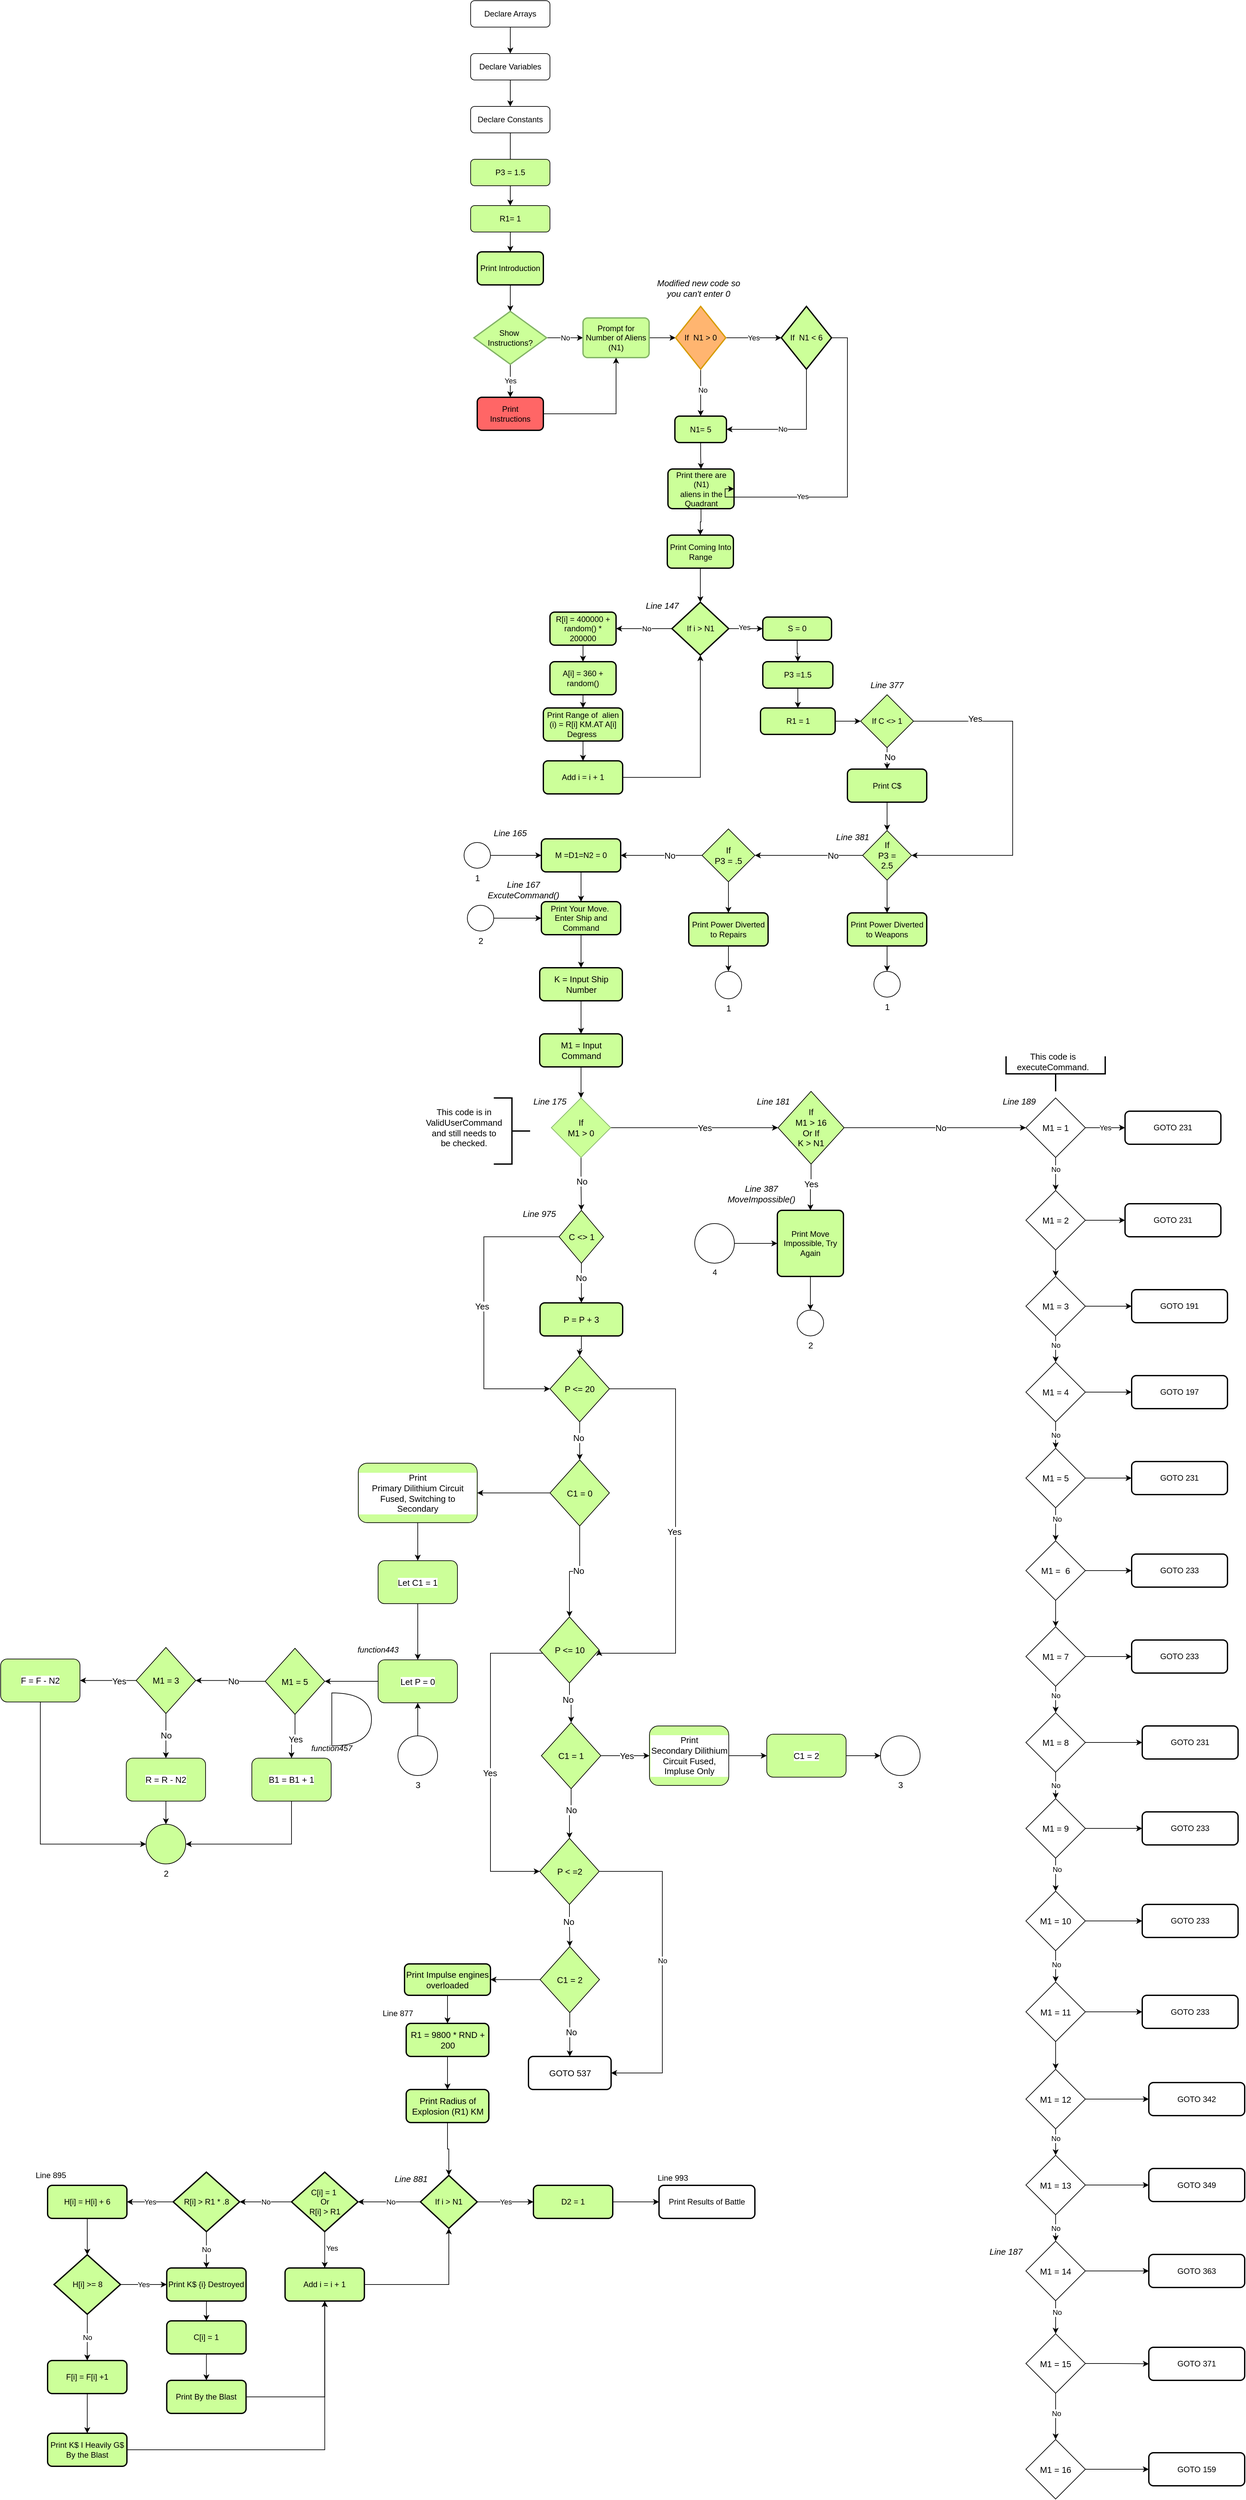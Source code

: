 <mxfile version="20.0.1" type="device"><diagram id="C5RBs43oDa-KdzZeNtuy" name="Page-1"><mxGraphModel dx="2253" dy="689" grid="1" gridSize="10" guides="1" tooltips="1" connect="1" arrows="1" fold="1" page="1" pageScale="1" pageWidth="827" pageHeight="1169" math="0" shadow="0"><root><mxCell id="WIyWlLk6GJQsqaUBKTNV-0"/><mxCell id="WIyWlLk6GJQsqaUBKTNV-1" parent="WIyWlLk6GJQsqaUBKTNV-0"/><mxCell id="kU406hzmNVNi2NEQDfw--32" value="" style="edgeStyle=orthogonalEdgeStyle;rounded=0;orthogonalLoop=1;jettySize=auto;html=1;" parent="WIyWlLk6GJQsqaUBKTNV-1" source="WIyWlLk6GJQsqaUBKTNV-3" target="dcyFnqa5OCoXajITYE8T-0" edge="1"><mxGeometry relative="1" as="geometry"/></mxCell><mxCell id="WIyWlLk6GJQsqaUBKTNV-3" value="Declare Arrays" style="rounded=1;whiteSpace=wrap;html=1;fontSize=12;glass=0;strokeWidth=1;shadow=0;" parent="WIyWlLk6GJQsqaUBKTNV-1" vertex="1"><mxGeometry x="80" y="40" width="120" height="40" as="geometry"/></mxCell><mxCell id="kU406hzmNVNi2NEQDfw--33" value="" style="edgeStyle=orthogonalEdgeStyle;rounded=0;orthogonalLoop=1;jettySize=auto;html=1;" parent="WIyWlLk6GJQsqaUBKTNV-1" source="dcyFnqa5OCoXajITYE8T-0" target="kU406hzmNVNi2NEQDfw--0" edge="1"><mxGeometry relative="1" as="geometry"/></mxCell><mxCell id="dcyFnqa5OCoXajITYE8T-0" value="Declare Variables" style="rounded=1;whiteSpace=wrap;html=1;fontSize=12;glass=0;strokeWidth=1;shadow=0;" parent="WIyWlLk6GJQsqaUBKTNV-1" vertex="1"><mxGeometry x="80" y="120" width="120" height="40" as="geometry"/></mxCell><mxCell id="kU406hzmNVNi2NEQDfw--7" value="Yes" style="edgeStyle=orthogonalEdgeStyle;rounded=0;orthogonalLoop=1;jettySize=auto;html=1;" parent="WIyWlLk6GJQsqaUBKTNV-1" source="dcyFnqa5OCoXajITYE8T-1" target="kU406hzmNVNi2NEQDfw--6" edge="1"><mxGeometry relative="1" as="geometry"/></mxCell><mxCell id="kU406hzmNVNi2NEQDfw--8" value="No" style="edgeStyle=orthogonalEdgeStyle;rounded=0;orthogonalLoop=1;jettySize=auto;html=1;" parent="WIyWlLk6GJQsqaUBKTNV-1" source="dcyFnqa5OCoXajITYE8T-1" target="kU406hzmNVNi2NEQDfw--5" edge="1"><mxGeometry relative="1" as="geometry"/></mxCell><mxCell id="dcyFnqa5OCoXajITYE8T-1" value="Show&amp;nbsp;&lt;br&gt;Instructions?" style="strokeWidth=2;html=1;shape=mxgraph.flowchart.decision;whiteSpace=wrap;fillColor=#CCFF99;strokeColor=#82b366;" parent="WIyWlLk6GJQsqaUBKTNV-1" vertex="1"><mxGeometry x="85" y="510" width="110" height="80" as="geometry"/></mxCell><mxCell id="kU406hzmNVNi2NEQDfw--34" value="" style="edgeStyle=orthogonalEdgeStyle;rounded=0;orthogonalLoop=1;jettySize=auto;html=1;" parent="WIyWlLk6GJQsqaUBKTNV-1" source="kU406hzmNVNi2NEQDfw--0" target="kU406hzmNVNi2NEQDfw--2" edge="1"><mxGeometry relative="1" as="geometry"/></mxCell><mxCell id="kU406hzmNVNi2NEQDfw--0" value="Declare Constants" style="rounded=1;whiteSpace=wrap;html=1;fontSize=12;glass=0;strokeWidth=1;shadow=0;" parent="WIyWlLk6GJQsqaUBKTNV-1" vertex="1"><mxGeometry x="80" y="200" width="120" height="40" as="geometry"/></mxCell><mxCell id="kU406hzmNVNi2NEQDfw--1" value="P3 = 1.5" style="rounded=1;whiteSpace=wrap;html=1;fontSize=12;glass=0;strokeWidth=1;shadow=0;labelBackgroundColor=#CCFF99;fillColor=#CCFF99;" parent="WIyWlLk6GJQsqaUBKTNV-1" vertex="1"><mxGeometry x="80" y="280" width="120" height="40" as="geometry"/></mxCell><mxCell id="kU406hzmNVNi2NEQDfw--35" value="" style="edgeStyle=orthogonalEdgeStyle;rounded=0;orthogonalLoop=1;jettySize=auto;html=1;" parent="WIyWlLk6GJQsqaUBKTNV-1" source="kU406hzmNVNi2NEQDfw--2" target="kU406hzmNVNi2NEQDfw--3" edge="1"><mxGeometry relative="1" as="geometry"/></mxCell><mxCell id="kU406hzmNVNi2NEQDfw--2" value="R1= 1" style="rounded=1;whiteSpace=wrap;html=1;fontSize=12;glass=0;strokeWidth=1;shadow=0;fillColor=#CCFF99;" parent="WIyWlLk6GJQsqaUBKTNV-1" vertex="1"><mxGeometry x="80" y="350" width="120" height="40" as="geometry"/></mxCell><mxCell id="kU406hzmNVNi2NEQDfw--4" value="" style="edgeStyle=orthogonalEdgeStyle;rounded=0;orthogonalLoop=1;jettySize=auto;html=1;" parent="WIyWlLk6GJQsqaUBKTNV-1" source="kU406hzmNVNi2NEQDfw--3" target="dcyFnqa5OCoXajITYE8T-1" edge="1"><mxGeometry relative="1" as="geometry"/></mxCell><mxCell id="kU406hzmNVNi2NEQDfw--3" value="Print Introduction" style="rounded=1;whiteSpace=wrap;html=1;absoluteArcSize=1;arcSize=14;strokeWidth=2;fillColor=#CCFF99;" parent="WIyWlLk6GJQsqaUBKTNV-1" vertex="1"><mxGeometry x="90" y="420" width="100" height="50" as="geometry"/></mxCell><mxCell id="kU406hzmNVNi2NEQDfw--11" value="" style="edgeStyle=orthogonalEdgeStyle;rounded=0;orthogonalLoop=1;jettySize=auto;html=1;" parent="WIyWlLk6GJQsqaUBKTNV-1" source="kU406hzmNVNi2NEQDfw--5" target="kU406hzmNVNi2NEQDfw--10" edge="1"><mxGeometry relative="1" as="geometry"/></mxCell><mxCell id="kU406hzmNVNi2NEQDfw--5" value="Prompt for Number of Aliens&lt;br&gt;(N1)" style="rounded=1;whiteSpace=wrap;html=1;absoluteArcSize=1;arcSize=14;strokeWidth=2;fillColor=#CCFF99;strokeColor=#82b366;" parent="WIyWlLk6GJQsqaUBKTNV-1" vertex="1"><mxGeometry x="250" y="520" width="100" height="60" as="geometry"/></mxCell><mxCell id="kU406hzmNVNi2NEQDfw--9" style="edgeStyle=orthogonalEdgeStyle;rounded=0;orthogonalLoop=1;jettySize=auto;html=1;entryX=0.5;entryY=1;entryDx=0;entryDy=0;" parent="WIyWlLk6GJQsqaUBKTNV-1" source="kU406hzmNVNi2NEQDfw--6" target="kU406hzmNVNi2NEQDfw--5" edge="1"><mxGeometry relative="1" as="geometry"/></mxCell><mxCell id="kU406hzmNVNi2NEQDfw--6" value="Print&lt;br&gt;Instructions" style="rounded=1;whiteSpace=wrap;html=1;absoluteArcSize=1;arcSize=14;strokeWidth=2;fillColor=#FF6666;" parent="WIyWlLk6GJQsqaUBKTNV-1" vertex="1"><mxGeometry x="90" y="640" width="100" height="50" as="geometry"/></mxCell><mxCell id="kU406hzmNVNi2NEQDfw--20" style="edgeStyle=orthogonalEdgeStyle;rounded=0;orthogonalLoop=1;jettySize=auto;html=1;entryX=0.5;entryY=0;entryDx=0;entryDy=0;" parent="WIyWlLk6GJQsqaUBKTNV-1" source="kU406hzmNVNi2NEQDfw--10" target="kU406hzmNVNi2NEQDfw--15" edge="1"><mxGeometry relative="1" as="geometry"/></mxCell><mxCell id="kU406hzmNVNi2NEQDfw--21" value="No" style="edgeLabel;html=1;align=center;verticalAlign=middle;resizable=0;points=[];" parent="kU406hzmNVNi2NEQDfw--20" vertex="1" connectable="0"><mxGeometry x="-0.107" y="3" relative="1" as="geometry"><mxPoint as="offset"/></mxGeometry></mxCell><mxCell id="kU406hzmNVNi2NEQDfw--27" value="Yes" style="edgeStyle=orthogonalEdgeStyle;rounded=0;orthogonalLoop=1;jettySize=auto;html=1;" parent="WIyWlLk6GJQsqaUBKTNV-1" source="kU406hzmNVNi2NEQDfw--10" target="kU406hzmNVNi2NEQDfw--24" edge="1"><mxGeometry relative="1" as="geometry"/></mxCell><mxCell id="kU406hzmNVNi2NEQDfw--10" value="If&amp;nbsp; N1 &amp;gt; 0" style="strokeWidth=2;html=1;shape=mxgraph.flowchart.decision;whiteSpace=wrap;fillColor=#FFB570;strokeColor=#d79b00;" parent="WIyWlLk6GJQsqaUBKTNV-1" vertex="1"><mxGeometry x="390" y="502.5" width="76" height="95" as="geometry"/></mxCell><mxCell id="kU406hzmNVNi2NEQDfw--17" value="" style="edgeStyle=orthogonalEdgeStyle;rounded=0;orthogonalLoop=1;jettySize=auto;html=1;" parent="WIyWlLk6GJQsqaUBKTNV-1" source="kU406hzmNVNi2NEQDfw--15" target="kU406hzmNVNi2NEQDfw--16" edge="1"><mxGeometry relative="1" as="geometry"/></mxCell><mxCell id="kU406hzmNVNi2NEQDfw--15" value="N1= 5" style="rounded=1;whiteSpace=wrap;html=1;absoluteArcSize=1;arcSize=14;strokeWidth=2;fillColor=#CCFF99;" parent="WIyWlLk6GJQsqaUBKTNV-1" vertex="1"><mxGeometry x="389" y="668.5" width="78" height="40" as="geometry"/></mxCell><mxCell id="kU406hzmNVNi2NEQDfw--29" value="" style="edgeStyle=orthogonalEdgeStyle;rounded=0;orthogonalLoop=1;jettySize=auto;html=1;" parent="WIyWlLk6GJQsqaUBKTNV-1" source="kU406hzmNVNi2NEQDfw--16" target="kU406hzmNVNi2NEQDfw--22" edge="1"><mxGeometry relative="1" as="geometry"/></mxCell><mxCell id="kU406hzmNVNi2NEQDfw--16" value="Print there are (N1)&lt;br&gt;aliens in the Quadrant" style="rounded=1;whiteSpace=wrap;html=1;absoluteArcSize=1;arcSize=14;strokeWidth=2;fillColor=#CCFF99;" parent="WIyWlLk6GJQsqaUBKTNV-1" vertex="1"><mxGeometry x="378.5" y="748.5" width="100" height="60" as="geometry"/></mxCell><mxCell id="kU406hzmNVNi2NEQDfw--40" value="" style="edgeStyle=orthogonalEdgeStyle;rounded=0;orthogonalLoop=1;jettySize=auto;html=1;" parent="WIyWlLk6GJQsqaUBKTNV-1" source="kU406hzmNVNi2NEQDfw--22" target="kU406hzmNVNi2NEQDfw--36" edge="1"><mxGeometry relative="1" as="geometry"/></mxCell><mxCell id="kU406hzmNVNi2NEQDfw--22" value="Print Coming Into Range" style="rounded=1;whiteSpace=wrap;html=1;absoluteArcSize=1;arcSize=14;strokeWidth=2;fillColor=#CCFF99;" parent="WIyWlLk6GJQsqaUBKTNV-1" vertex="1"><mxGeometry x="377.5" y="848.5" width="100" height="50" as="geometry"/></mxCell><mxCell id="kU406hzmNVNi2NEQDfw--25" style="edgeStyle=orthogonalEdgeStyle;rounded=0;orthogonalLoop=1;jettySize=auto;html=1;entryX=1;entryY=0.5;entryDx=0;entryDy=0;exitX=0.5;exitY=1;exitDx=0;exitDy=0;exitPerimeter=0;" parent="WIyWlLk6GJQsqaUBKTNV-1" source="kU406hzmNVNi2NEQDfw--24" target="kU406hzmNVNi2NEQDfw--15" edge="1"><mxGeometry relative="1" as="geometry"/></mxCell><mxCell id="kU406hzmNVNi2NEQDfw--26" value="No" style="edgeLabel;html=1;align=center;verticalAlign=middle;resizable=0;points=[];" parent="kU406hzmNVNi2NEQDfw--25" vertex="1" connectable="0"><mxGeometry x="0.202" y="-1" relative="1" as="geometry"><mxPoint as="offset"/></mxGeometry></mxCell><mxCell id="kU406hzmNVNi2NEQDfw--28" style="edgeStyle=orthogonalEdgeStyle;rounded=0;orthogonalLoop=1;jettySize=auto;html=1;entryX=1;entryY=0.5;entryDx=0;entryDy=0;" parent="WIyWlLk6GJQsqaUBKTNV-1" source="kU406hzmNVNi2NEQDfw--24" target="kU406hzmNVNi2NEQDfw--16" edge="1"><mxGeometry relative="1" as="geometry"><Array as="points"><mxPoint x="650" y="550"/><mxPoint x="650" y="791"/><mxPoint x="465" y="791"/></Array></mxGeometry></mxCell><mxCell id="kU406hzmNVNi2NEQDfw--31" value="Yes" style="edgeLabel;html=1;align=center;verticalAlign=middle;resizable=0;points=[];" parent="kU406hzmNVNi2NEQDfw--28" vertex="1" connectable="0"><mxGeometry x="0.399" y="-1" relative="1" as="geometry"><mxPoint as="offset"/></mxGeometry></mxCell><mxCell id="kU406hzmNVNi2NEQDfw--24" value="If&amp;nbsp; N1 &amp;lt; 6" style="strokeWidth=2;html=1;shape=mxgraph.flowchart.decision;whiteSpace=wrap;fillColor=#CCFF99;" parent="WIyWlLk6GJQsqaUBKTNV-1" vertex="1"><mxGeometry x="550" y="502.5" width="76" height="95" as="geometry"/></mxCell><mxCell id="kU406hzmNVNi2NEQDfw--41" value="" style="edgeStyle=orthogonalEdgeStyle;rounded=0;orthogonalLoop=1;jettySize=auto;html=1;" parent="WIyWlLk6GJQsqaUBKTNV-1" source="kU406hzmNVNi2NEQDfw--36" target="kU406hzmNVNi2NEQDfw--37" edge="1"><mxGeometry relative="1" as="geometry"/></mxCell><mxCell id="kU406hzmNVNi2NEQDfw--44" value="No" style="edgeLabel;html=1;align=center;verticalAlign=middle;resizable=0;points=[];" parent="kU406hzmNVNi2NEQDfw--41" vertex="1" connectable="0"><mxGeometry x="0.184" y="2" relative="1" as="geometry"><mxPoint x="11" y="-2" as="offset"/></mxGeometry></mxCell><mxCell id="kU406hzmNVNi2NEQDfw--51" value="" style="edgeStyle=orthogonalEdgeStyle;rounded=0;orthogonalLoop=1;jettySize=auto;html=1;" parent="WIyWlLk6GJQsqaUBKTNV-1" source="kU406hzmNVNi2NEQDfw--36" target="kU406hzmNVNi2NEQDfw--48" edge="1"><mxGeometry relative="1" as="geometry"/></mxCell><mxCell id="kU406hzmNVNi2NEQDfw--56" value="Yes" style="edgeLabel;html=1;align=center;verticalAlign=middle;resizable=0;points=[];" parent="kU406hzmNVNi2NEQDfw--51" vertex="1" connectable="0"><mxGeometry x="-0.102" y="2" relative="1" as="geometry"><mxPoint as="offset"/></mxGeometry></mxCell><mxCell id="kU406hzmNVNi2NEQDfw--36" value="If i &amp;gt; N1" style="strokeWidth=2;html=1;shape=mxgraph.flowchart.decision;whiteSpace=wrap;fillColor=#CCFF99;" parent="WIyWlLk6GJQsqaUBKTNV-1" vertex="1"><mxGeometry x="384.5" y="950" width="86" height="80" as="geometry"/></mxCell><mxCell id="kU406hzmNVNi2NEQDfw--42" value="" style="edgeStyle=orthogonalEdgeStyle;rounded=0;orthogonalLoop=1;jettySize=auto;html=1;" parent="WIyWlLk6GJQsqaUBKTNV-1" source="kU406hzmNVNi2NEQDfw--37" target="kU406hzmNVNi2NEQDfw--38" edge="1"><mxGeometry relative="1" as="geometry"/></mxCell><mxCell id="kU406hzmNVNi2NEQDfw--37" value="R[i] = 400000 + random() * 200000" style="rounded=1;whiteSpace=wrap;html=1;absoluteArcSize=1;arcSize=14;strokeWidth=2;fillColor=#CCFF99;" parent="WIyWlLk6GJQsqaUBKTNV-1" vertex="1"><mxGeometry x="200" y="965" width="100" height="50" as="geometry"/></mxCell><mxCell id="kU406hzmNVNi2NEQDfw--43" value="" style="edgeStyle=orthogonalEdgeStyle;rounded=0;orthogonalLoop=1;jettySize=auto;html=1;" parent="WIyWlLk6GJQsqaUBKTNV-1" source="kU406hzmNVNi2NEQDfw--38" target="kU406hzmNVNi2NEQDfw--39" edge="1"><mxGeometry relative="1" as="geometry"/></mxCell><mxCell id="kU406hzmNVNi2NEQDfw--38" value="A[i] = 360 + random()" style="rounded=1;whiteSpace=wrap;html=1;absoluteArcSize=1;arcSize=14;strokeWidth=2;fillColor=#CCFF99;" parent="WIyWlLk6GJQsqaUBKTNV-1" vertex="1"><mxGeometry x="200" y="1040" width="100" height="50" as="geometry"/></mxCell><mxCell id="kU406hzmNVNi2NEQDfw--46" value="" style="edgeStyle=orthogonalEdgeStyle;rounded=0;orthogonalLoop=1;jettySize=auto;html=1;" parent="WIyWlLk6GJQsqaUBKTNV-1" source="kU406hzmNVNi2NEQDfw--39" target="kU406hzmNVNi2NEQDfw--45" edge="1"><mxGeometry relative="1" as="geometry"/></mxCell><mxCell id="kU406hzmNVNi2NEQDfw--39" value="Print Range of&amp;nbsp; alien (i) = R[i] KM.AT A[i] Degress&amp;nbsp;" style="rounded=1;whiteSpace=wrap;html=1;absoluteArcSize=1;arcSize=14;strokeWidth=2;fillColor=#CCFF99;" parent="WIyWlLk6GJQsqaUBKTNV-1" vertex="1"><mxGeometry x="190" y="1110" width="120" height="50" as="geometry"/></mxCell><mxCell id="kU406hzmNVNi2NEQDfw--47" style="edgeStyle=orthogonalEdgeStyle;rounded=0;orthogonalLoop=1;jettySize=auto;html=1;entryX=0.5;entryY=1;entryDx=0;entryDy=0;entryPerimeter=0;" parent="WIyWlLk6GJQsqaUBKTNV-1" source="kU406hzmNVNi2NEQDfw--45" target="kU406hzmNVNi2NEQDfw--36" edge="1"><mxGeometry relative="1" as="geometry"/></mxCell><mxCell id="kU406hzmNVNi2NEQDfw--45" value="Add i = i + 1" style="rounded=1;whiteSpace=wrap;html=1;absoluteArcSize=1;arcSize=14;strokeWidth=2;fillColor=#CCFF99;" parent="WIyWlLk6GJQsqaUBKTNV-1" vertex="1"><mxGeometry x="190" y="1190" width="120" height="50" as="geometry"/></mxCell><mxCell id="kU406hzmNVNi2NEQDfw--52" value="" style="edgeStyle=orthogonalEdgeStyle;rounded=0;orthogonalLoop=1;jettySize=auto;html=1;entryX=0.5;entryY=0;entryDx=0;entryDy=0;" parent="WIyWlLk6GJQsqaUBKTNV-1" source="kU406hzmNVNi2NEQDfw--48" target="kU406hzmNVNi2NEQDfw--49" edge="1"><mxGeometry relative="1" as="geometry"/></mxCell><mxCell id="kU406hzmNVNi2NEQDfw--48" value="S = 0" style="rounded=1;whiteSpace=wrap;html=1;absoluteArcSize=1;arcSize=14;strokeWidth=2;fillColor=#CCFF99;" parent="WIyWlLk6GJQsqaUBKTNV-1" vertex="1"><mxGeometry x="522" y="972.5" width="104" height="35" as="geometry"/></mxCell><mxCell id="kU406hzmNVNi2NEQDfw--53" value="" style="edgeStyle=orthogonalEdgeStyle;rounded=0;orthogonalLoop=1;jettySize=auto;html=1;" parent="WIyWlLk6GJQsqaUBKTNV-1" source="kU406hzmNVNi2NEQDfw--49" target="kU406hzmNVNi2NEQDfw--50" edge="1"><mxGeometry relative="1" as="geometry"/></mxCell><mxCell id="kU406hzmNVNi2NEQDfw--49" value="P3 =1.5" style="rounded=1;whiteSpace=wrap;html=1;absoluteArcSize=1;arcSize=14;strokeWidth=2;fillColor=#CCFF99;" parent="WIyWlLk6GJQsqaUBKTNV-1" vertex="1"><mxGeometry x="522" y="1040" width="106" height="40" as="geometry"/></mxCell><mxCell id="kU406hzmNVNi2NEQDfw--55" value="" style="edgeStyle=orthogonalEdgeStyle;rounded=0;orthogonalLoop=1;jettySize=auto;html=1;" parent="WIyWlLk6GJQsqaUBKTNV-1" source="kU406hzmNVNi2NEQDfw--50" target="kU406hzmNVNi2NEQDfw--54" edge="1"><mxGeometry relative="1" as="geometry"/></mxCell><mxCell id="kU406hzmNVNi2NEQDfw--50" value="R1 = 1" style="rounded=1;whiteSpace=wrap;html=1;absoluteArcSize=1;arcSize=14;strokeWidth=2;fillColor=#CCFF99;" parent="WIyWlLk6GJQsqaUBKTNV-1" vertex="1"><mxGeometry x="518.5" y="1110" width="113" height="40" as="geometry"/></mxCell><mxCell id="kU406hzmNVNi2NEQDfw--60" value="" style="edgeStyle=orthogonalEdgeStyle;rounded=0;orthogonalLoop=1;jettySize=auto;html=1;fontSize=13;" parent="WIyWlLk6GJQsqaUBKTNV-1" source="kU406hzmNVNi2NEQDfw--54" target="kU406hzmNVNi2NEQDfw--59" edge="1"><mxGeometry relative="1" as="geometry"/></mxCell><mxCell id="kU406hzmNVNi2NEQDfw--61" value="No" style="edgeLabel;html=1;align=center;verticalAlign=middle;resizable=0;points=[];fontSize=13;" parent="kU406hzmNVNi2NEQDfw--60" vertex="1" connectable="0"><mxGeometry x="-0.435" y="4" relative="1" as="geometry"><mxPoint as="offset"/></mxGeometry></mxCell><mxCell id="kU406hzmNVNi2NEQDfw--83" value="" style="edgeStyle=orthogonalEdgeStyle;rounded=0;orthogonalLoop=1;jettySize=auto;html=1;fontSize=13;" parent="WIyWlLk6GJQsqaUBKTNV-1" source="kU406hzmNVNi2NEQDfw--54" target="kU406hzmNVNi2NEQDfw--62" edge="1"><mxGeometry relative="1" as="geometry"><mxPoint x="870" y="1130" as="targetPoint"/><Array as="points"><mxPoint x="900" y="1130"/><mxPoint x="900" y="1333"/></Array></mxGeometry></mxCell><mxCell id="kU406hzmNVNi2NEQDfw--85" value="Yes" style="edgeLabel;html=1;align=center;verticalAlign=middle;resizable=0;points=[];fontSize=13;" parent="kU406hzmNVNi2NEQDfw--83" vertex="1" connectable="0"><mxGeometry x="-0.632" y="4" relative="1" as="geometry"><mxPoint as="offset"/></mxGeometry></mxCell><mxCell id="kU406hzmNVNi2NEQDfw--54" value="If C &amp;lt;&amp;gt; 1" style="rhombus;whiteSpace=wrap;html=1;fillColor=#CCFF99;" parent="WIyWlLk6GJQsqaUBKTNV-1" vertex="1"><mxGeometry x="670" y="1090" width="80" height="80" as="geometry"/></mxCell><mxCell id="kU406hzmNVNi2NEQDfw--57" value="Line 377" style="text;html=1;strokeColor=none;fillColor=none;align=center;verticalAlign=middle;whiteSpace=wrap;rounded=0;fontStyle=2;fontSize=13;" parent="WIyWlLk6GJQsqaUBKTNV-1" vertex="1"><mxGeometry x="680" y="1060" width="60" height="30" as="geometry"/></mxCell><mxCell id="kU406hzmNVNi2NEQDfw--58" value="Line 147" style="text;html=1;strokeColor=none;fillColor=none;align=center;verticalAlign=middle;whiteSpace=wrap;rounded=0;fontStyle=2;fontSize=13;" parent="WIyWlLk6GJQsqaUBKTNV-1" vertex="1"><mxGeometry x="340" y="940" width="60" height="30" as="geometry"/></mxCell><mxCell id="kU406hzmNVNi2NEQDfw--81" value="" style="edgeStyle=orthogonalEdgeStyle;rounded=0;orthogonalLoop=1;jettySize=auto;html=1;fontSize=13;" parent="WIyWlLk6GJQsqaUBKTNV-1" source="kU406hzmNVNi2NEQDfw--59" target="kU406hzmNVNi2NEQDfw--62" edge="1"><mxGeometry relative="1" as="geometry"/></mxCell><mxCell id="kU406hzmNVNi2NEQDfw--59" value="Print C$" style="rounded=1;whiteSpace=wrap;html=1;absoluteArcSize=1;arcSize=14;strokeWidth=2;fillColor=#CCFF99;" parent="WIyWlLk6GJQsqaUBKTNV-1" vertex="1"><mxGeometry x="650" y="1202.5" width="120" height="50" as="geometry"/></mxCell><mxCell id="kU406hzmNVNi2NEQDfw--65" value="" style="edgeStyle=orthogonalEdgeStyle;rounded=0;orthogonalLoop=1;jettySize=auto;html=1;fontSize=13;" parent="WIyWlLk6GJQsqaUBKTNV-1" source="kU406hzmNVNi2NEQDfw--62" target="kU406hzmNVNi2NEQDfw--63" edge="1"><mxGeometry relative="1" as="geometry"/></mxCell><mxCell id="kU406hzmNVNi2NEQDfw--66" value="No" style="edgeLabel;html=1;align=center;verticalAlign=middle;resizable=0;points=[];fontSize=13;" parent="kU406hzmNVNi2NEQDfw--65" vertex="1" connectable="0"><mxGeometry x="-0.565" relative="1" as="geometry"><mxPoint x="-10" as="offset"/></mxGeometry></mxCell><mxCell id="kU406hzmNVNi2NEQDfw--87" value="" style="edgeStyle=orthogonalEdgeStyle;rounded=0;orthogonalLoop=1;jettySize=auto;html=1;fontSize=13;" parent="WIyWlLk6GJQsqaUBKTNV-1" source="kU406hzmNVNi2NEQDfw--62" target="kU406hzmNVNi2NEQDfw--86" edge="1"><mxGeometry relative="1" as="geometry"/></mxCell><mxCell id="kU406hzmNVNi2NEQDfw--62" value="If &lt;br&gt;P3 = &lt;br&gt;2.5" style="rhombus;whiteSpace=wrap;html=1;fontSize=13;fillColor=#CCFF99;" parent="WIyWlLk6GJQsqaUBKTNV-1" vertex="1"><mxGeometry x="673" y="1295.5" width="74" height="75" as="geometry"/></mxCell><mxCell id="kU406hzmNVNi2NEQDfw--70" style="edgeStyle=orthogonalEdgeStyle;rounded=0;orthogonalLoop=1;jettySize=auto;html=1;entryX=1;entryY=0.5;entryDx=0;entryDy=0;fontSize=13;" parent="WIyWlLk6GJQsqaUBKTNV-1" source="kU406hzmNVNi2NEQDfw--63" target="kU406hzmNVNi2NEQDfw--67" edge="1"><mxGeometry relative="1" as="geometry"/></mxCell><mxCell id="kU406hzmNVNi2NEQDfw--73" value="No" style="edgeLabel;html=1;align=center;verticalAlign=middle;resizable=0;points=[];fontSize=13;" parent="kU406hzmNVNi2NEQDfw--70" vertex="1" connectable="0"><mxGeometry x="-0.196" relative="1" as="geometry"><mxPoint as="offset"/></mxGeometry></mxCell><mxCell id="kU406hzmNVNi2NEQDfw--93" value="" style="edgeStyle=orthogonalEdgeStyle;rounded=0;orthogonalLoop=1;jettySize=auto;html=1;fontSize=13;" parent="WIyWlLk6GJQsqaUBKTNV-1" source="kU406hzmNVNi2NEQDfw--63" target="kU406hzmNVNi2NEQDfw--92" edge="1"><mxGeometry relative="1" as="geometry"/></mxCell><mxCell id="kU406hzmNVNi2NEQDfw--63" value="If&lt;br&gt;P3 = .5" style="rhombus;whiteSpace=wrap;html=1;fontSize=13;fillColor=#CCFF99;" parent="WIyWlLk6GJQsqaUBKTNV-1" vertex="1"><mxGeometry x="430" y="1293" width="80" height="80" as="geometry"/></mxCell><mxCell id="kU406hzmNVNi2NEQDfw--72" style="edgeStyle=orthogonalEdgeStyle;rounded=0;orthogonalLoop=1;jettySize=auto;html=1;exitX=0.75;exitY=0;exitDx=0;exitDy=0;fontSize=13;" parent="WIyWlLk6GJQsqaUBKTNV-1" source="kU406hzmNVNi2NEQDfw--67" edge="1"><mxGeometry relative="1" as="geometry"><mxPoint x="282" y="1343" as="targetPoint"/></mxGeometry></mxCell><mxCell id="kU406hzmNVNi2NEQDfw--75" value="" style="edgeStyle=orthogonalEdgeStyle;rounded=0;orthogonalLoop=1;jettySize=auto;html=1;fontSize=13;" parent="WIyWlLk6GJQsqaUBKTNV-1" source="kU406hzmNVNi2NEQDfw--67" target="kU406hzmNVNi2NEQDfw--74" edge="1"><mxGeometry relative="1" as="geometry"/></mxCell><mxCell id="kU406hzmNVNi2NEQDfw--67" value="M =D1=N2 = 0" style="rounded=1;whiteSpace=wrap;html=1;absoluteArcSize=1;arcSize=14;strokeWidth=2;fillColor=#CCFF99;" parent="WIyWlLk6GJQsqaUBKTNV-1" vertex="1"><mxGeometry x="187" y="1308" width="120" height="50" as="geometry"/></mxCell><mxCell id="kU406hzmNVNi2NEQDfw--68" value="Line 165" style="text;html=1;strokeColor=none;fillColor=none;align=center;verticalAlign=middle;whiteSpace=wrap;rounded=0;fontStyle=2;fontSize=13;" parent="WIyWlLk6GJQsqaUBKTNV-1" vertex="1"><mxGeometry x="110" y="1283.5" width="60" height="30" as="geometry"/></mxCell><mxCell id="kU406hzmNVNi2NEQDfw--79" value="" style="edgeStyle=orthogonalEdgeStyle;rounded=0;orthogonalLoop=1;jettySize=auto;html=1;fontSize=13;" parent="WIyWlLk6GJQsqaUBKTNV-1" source="kU406hzmNVNi2NEQDfw--74" target="kU406hzmNVNi2NEQDfw--76" edge="1"><mxGeometry relative="1" as="geometry"/></mxCell><mxCell id="kU406hzmNVNi2NEQDfw--74" value="Print Your Move.&amp;nbsp; Enter Ship and Command" style="rounded=1;whiteSpace=wrap;html=1;absoluteArcSize=1;arcSize=14;strokeWidth=2;fillColor=#CCFF99;" parent="WIyWlLk6GJQsqaUBKTNV-1" vertex="1"><mxGeometry x="187" y="1403" width="120" height="50" as="geometry"/></mxCell><mxCell id="kU406hzmNVNi2NEQDfw--80" value="" style="edgeStyle=orthogonalEdgeStyle;rounded=0;orthogonalLoop=1;jettySize=auto;html=1;fontSize=13;" parent="WIyWlLk6GJQsqaUBKTNV-1" source="kU406hzmNVNi2NEQDfw--76" target="kU406hzmNVNi2NEQDfw--77" edge="1"><mxGeometry relative="1" as="geometry"/></mxCell><mxCell id="kU406hzmNVNi2NEQDfw--76" value="K = Input Ship Number" style="rounded=1;whiteSpace=wrap;html=1;absoluteArcSize=1;arcSize=14;strokeWidth=2;fontSize=13;fillColor=#CCFF99;" parent="WIyWlLk6GJQsqaUBKTNV-1" vertex="1"><mxGeometry x="184.5" y="1503" width="125" height="50" as="geometry"/></mxCell><mxCell id="kU406hzmNVNi2NEQDfw--99" value="" style="edgeStyle=orthogonalEdgeStyle;rounded=0;orthogonalLoop=1;jettySize=auto;html=1;fontSize=13;" parent="WIyWlLk6GJQsqaUBKTNV-1" source="kU406hzmNVNi2NEQDfw--77" target="kU406hzmNVNi2NEQDfw--98" edge="1"><mxGeometry relative="1" as="geometry"/></mxCell><mxCell id="kU406hzmNVNi2NEQDfw--77" value="M1 = Input Command" style="rounded=1;whiteSpace=wrap;html=1;absoluteArcSize=1;arcSize=14;strokeWidth=2;fontSize=13;fillColor=#CCFF99;" parent="WIyWlLk6GJQsqaUBKTNV-1" vertex="1"><mxGeometry x="184.5" y="1603" width="125" height="50" as="geometry"/></mxCell><mxCell id="kU406hzmNVNi2NEQDfw--84" value="Line 381" style="text;html=1;strokeColor=none;fillColor=none;align=center;verticalAlign=middle;whiteSpace=wrap;rounded=0;fontStyle=2;fontSize=13;" parent="WIyWlLk6GJQsqaUBKTNV-1" vertex="1"><mxGeometry x="628" y="1290" width="60" height="30" as="geometry"/></mxCell><mxCell id="kU406hzmNVNi2NEQDfw--91" value="" style="edgeStyle=orthogonalEdgeStyle;rounded=0;orthogonalLoop=1;jettySize=auto;html=1;fontSize=13;" parent="WIyWlLk6GJQsqaUBKTNV-1" source="kU406hzmNVNi2NEQDfw--86" target="kU406hzmNVNi2NEQDfw--90" edge="1"><mxGeometry relative="1" as="geometry"/></mxCell><mxCell id="kU406hzmNVNi2NEQDfw--86" value="Print Power Diverted to Weapons" style="rounded=1;whiteSpace=wrap;html=1;absoluteArcSize=1;arcSize=14;strokeWidth=2;fillColor=#CCFF99;" parent="WIyWlLk6GJQsqaUBKTNV-1" vertex="1"><mxGeometry x="650" y="1420" width="120" height="50" as="geometry"/></mxCell><mxCell id="kU406hzmNVNi2NEQDfw--94" value="" style="edgeStyle=orthogonalEdgeStyle;rounded=0;orthogonalLoop=1;jettySize=auto;html=1;fontSize=13;" parent="WIyWlLk6GJQsqaUBKTNV-1" source="kU406hzmNVNi2NEQDfw--88" target="kU406hzmNVNi2NEQDfw--67" edge="1"><mxGeometry relative="1" as="geometry"/></mxCell><mxCell id="kU406hzmNVNi2NEQDfw--88" value="1" style="verticalLabelPosition=bottom;verticalAlign=top;html=1;shape=mxgraph.flowchart.on-page_reference;fontSize=13;" parent="WIyWlLk6GJQsqaUBKTNV-1" vertex="1"><mxGeometry x="70" y="1313.5" width="40" height="39" as="geometry"/></mxCell><mxCell id="kU406hzmNVNi2NEQDfw--90" value="1" style="verticalLabelPosition=bottom;verticalAlign=top;html=1;shape=mxgraph.flowchart.on-page_reference;fontSize=13;" parent="WIyWlLk6GJQsqaUBKTNV-1" vertex="1"><mxGeometry x="690" y="1508.5" width="40" height="39" as="geometry"/></mxCell><mxCell id="kU406hzmNVNi2NEQDfw--97" value="" style="edgeStyle=orthogonalEdgeStyle;rounded=0;orthogonalLoop=1;jettySize=auto;html=1;fontSize=13;" parent="WIyWlLk6GJQsqaUBKTNV-1" source="kU406hzmNVNi2NEQDfw--92" target="kU406hzmNVNi2NEQDfw--96" edge="1"><mxGeometry relative="1" as="geometry"/></mxCell><mxCell id="kU406hzmNVNi2NEQDfw--92" value="Print Power Diverted to Repairs" style="rounded=1;whiteSpace=wrap;html=1;absoluteArcSize=1;arcSize=14;strokeWidth=2;fillColor=#CCFF99;" parent="WIyWlLk6GJQsqaUBKTNV-1" vertex="1"><mxGeometry x="410" y="1420" width="120" height="50" as="geometry"/></mxCell><mxCell id="kU406hzmNVNi2NEQDfw--96" value="1" style="verticalLabelPosition=bottom;verticalAlign=top;html=1;shape=mxgraph.flowchart.on-page_reference;fontSize=13;" parent="WIyWlLk6GJQsqaUBKTNV-1" vertex="1"><mxGeometry x="450" y="1508.5" width="40" height="41.5" as="geometry"/></mxCell><mxCell id="kU406hzmNVNi2NEQDfw--105" value="" style="edgeStyle=orthogonalEdgeStyle;rounded=0;orthogonalLoop=1;jettySize=auto;html=1;fontSize=13;" parent="WIyWlLk6GJQsqaUBKTNV-1" source="kU406hzmNVNi2NEQDfw--98" target="kU406hzmNVNi2NEQDfw--104" edge="1"><mxGeometry relative="1" as="geometry"/></mxCell><mxCell id="kU406hzmNVNi2NEQDfw--106" value="Yes" style="edgeLabel;html=1;align=center;verticalAlign=middle;resizable=0;points=[];fontSize=13;" parent="kU406hzmNVNi2NEQDfw--105" vertex="1" connectable="0"><mxGeometry x="0.235" y="-2" relative="1" as="geometry"><mxPoint x="-14" y="-2" as="offset"/></mxGeometry></mxCell><mxCell id="kU406hzmNVNi2NEQDfw--107" value="" style="edgeStyle=orthogonalEdgeStyle;rounded=0;orthogonalLoop=1;jettySize=auto;html=1;fontSize=13;entryX=0.5;entryY=0;entryDx=0;entryDy=0;" parent="WIyWlLk6GJQsqaUBKTNV-1" source="kU406hzmNVNi2NEQDfw--98" target="kU406hzmNVNi2NEQDfw--123" edge="1"><mxGeometry relative="1" as="geometry"><mxPoint x="248" y="1870" as="targetPoint"/></mxGeometry></mxCell><mxCell id="kU406hzmNVNi2NEQDfw--109" value="No" style="edgeLabel;html=1;align=center;verticalAlign=middle;resizable=0;points=[];fontSize=13;" parent="kU406hzmNVNi2NEQDfw--107" vertex="1" connectable="0"><mxGeometry x="0.08" y="3" relative="1" as="geometry"><mxPoint x="-3" y="-7" as="offset"/></mxGeometry></mxCell><mxCell id="kU406hzmNVNi2NEQDfw--98" value="If&lt;br&gt;M1 &amp;gt; 0" style="rhombus;whiteSpace=wrap;html=1;fontSize=13;fillColor=#CCFF99;strokeColor=#82b366;" parent="WIyWlLk6GJQsqaUBKTNV-1" vertex="1"><mxGeometry x="202" y="1700" width="90" height="90" as="geometry"/></mxCell><mxCell id="kU406hzmNVNi2NEQDfw--100" value="Line 175" style="text;html=1;strokeColor=none;fillColor=none;align=center;verticalAlign=middle;whiteSpace=wrap;rounded=0;fontStyle=2;fontSize=13;" parent="WIyWlLk6GJQsqaUBKTNV-1" vertex="1"><mxGeometry x="170" y="1690" width="60" height="30" as="geometry"/></mxCell><mxCell id="kU406hzmNVNi2NEQDfw--108" value="" style="edgeStyle=orthogonalEdgeStyle;rounded=0;orthogonalLoop=1;jettySize=auto;html=1;fontSize=13;exitX=0.5;exitY=1;exitDx=0;exitDy=0;" parent="WIyWlLk6GJQsqaUBKTNV-1" source="kU406hzmNVNi2NEQDfw--135" target="kU406hzmNVNi2NEQDfw--103" edge="1"><mxGeometry relative="1" as="geometry"><mxPoint x="247.5" y="3100" as="sourcePoint"/></mxGeometry></mxCell><mxCell id="kU406hzmNVNi2NEQDfw--147" value="No" style="edgeLabel;html=1;align=center;verticalAlign=middle;resizable=0;points=[];fontSize=13;" parent="kU406hzmNVNi2NEQDfw--108" vertex="1" connectable="0"><mxGeometry x="-0.121" y="2" relative="1" as="geometry"><mxPoint as="offset"/></mxGeometry></mxCell><mxCell id="kU406hzmNVNi2NEQDfw--136" value="" style="edgeStyle=orthogonalEdgeStyle;rounded=0;orthogonalLoop=1;jettySize=auto;html=1;fontSize=13;" parent="WIyWlLk6GJQsqaUBKTNV-1" source="kU406hzmNVNi2NEQDfw--102" target="kU406hzmNVNi2NEQDfw--130" edge="1"><mxGeometry relative="1" as="geometry"/></mxCell><mxCell id="kU406hzmNVNi2NEQDfw--102" value="P = P + 3" style="rounded=1;whiteSpace=wrap;html=1;absoluteArcSize=1;arcSize=14;strokeWidth=2;fontSize=13;fillColor=#CCFF99;" parent="WIyWlLk6GJQsqaUBKTNV-1" vertex="1"><mxGeometry x="185" y="2010" width="125" height="50" as="geometry"/></mxCell><mxCell id="kU406hzmNVNi2NEQDfw--103" value="GOTO 537" style="rounded=1;whiteSpace=wrap;html=1;absoluteArcSize=1;arcSize=14;strokeWidth=2;fontSize=13;" parent="WIyWlLk6GJQsqaUBKTNV-1" vertex="1"><mxGeometry x="167.5" y="3150" width="125" height="50" as="geometry"/></mxCell><mxCell id="kU406hzmNVNi2NEQDfw--112" value="" style="edgeStyle=orthogonalEdgeStyle;rounded=0;orthogonalLoop=1;jettySize=auto;html=1;fontSize=13;entryX=0;entryY=0.5;entryDx=0;entryDy=0;" parent="WIyWlLk6GJQsqaUBKTNV-1" source="kU406hzmNVNi2NEQDfw--104" target="khwt7f3gwm0JYkJ_PhpM-49" edge="1"><mxGeometry relative="1" as="geometry"><mxPoint x="650" y="1744" as="targetPoint"/></mxGeometry></mxCell><mxCell id="kU406hzmNVNi2NEQDfw--113" value="No" style="edgeLabel;html=1;align=center;verticalAlign=middle;resizable=0;points=[];fontSize=13;" parent="kU406hzmNVNi2NEQDfw--112" vertex="1" connectable="0"><mxGeometry x="0.057" relative="1" as="geometry"><mxPoint as="offset"/></mxGeometry></mxCell><mxCell id="kU406hzmNVNi2NEQDfw--117" value="" style="edgeStyle=orthogonalEdgeStyle;rounded=0;orthogonalLoop=1;jettySize=auto;html=1;fontSize=13;entryX=0.5;entryY=0;entryDx=0;entryDy=0;" parent="WIyWlLk6GJQsqaUBKTNV-1" source="kU406hzmNVNi2NEQDfw--104" target="khwt7f3gwm0JYkJ_PhpM-0" edge="1"><mxGeometry relative="1" as="geometry"><mxPoint x="594" y="1850" as="targetPoint"/></mxGeometry></mxCell><mxCell id="kU406hzmNVNi2NEQDfw--118" value="Yes" style="edgeLabel;html=1;align=center;verticalAlign=middle;resizable=0;points=[];fontSize=13;" parent="kU406hzmNVNi2NEQDfw--117" vertex="1" connectable="0"><mxGeometry x="-0.04" y="3" relative="1" as="geometry"><mxPoint x="-3" y="-4" as="offset"/></mxGeometry></mxCell><mxCell id="kU406hzmNVNi2NEQDfw--104" value="If&lt;br&gt;M1 &amp;gt; 16&lt;br&gt;Or If&lt;br&gt;K &amp;gt; N1" style="rhombus;whiteSpace=wrap;html=1;fontSize=13;fillColor=#CCFF99;" parent="WIyWlLk6GJQsqaUBKTNV-1" vertex="1"><mxGeometry x="545" y="1690" width="100" height="110" as="geometry"/></mxCell><mxCell id="kU406hzmNVNi2NEQDfw--110" value="Line 181" style="text;html=1;strokeColor=none;fillColor=none;align=center;verticalAlign=middle;whiteSpace=wrap;rounded=0;fontStyle=2;fontSize=13;" parent="WIyWlLk6GJQsqaUBKTNV-1" vertex="1"><mxGeometry x="508" y="1690" width="60" height="30" as="geometry"/></mxCell><mxCell id="kU406hzmNVNi2NEQDfw--114" value="" style="strokeWidth=2;html=1;shape=mxgraph.flowchart.annotation_2;align=left;labelPosition=right;pointerEvents=1;labelBackgroundColor=#CCFF99;fontSize=13;fillColor=#CCFF99;direction=west;" parent="WIyWlLk6GJQsqaUBKTNV-1" vertex="1"><mxGeometry x="115" y="1700" width="55" height="100" as="geometry"/></mxCell><mxCell id="kU406hzmNVNi2NEQDfw--115" value="This code is in ValidUserCommand and still needs to be checked." style="text;html=1;strokeColor=none;fillColor=none;align=center;verticalAlign=middle;whiteSpace=wrap;rounded=0;labelBackgroundColor=#FFFFFF;fontSize=13;" parent="WIyWlLk6GJQsqaUBKTNV-1" vertex="1"><mxGeometry x="25" y="1730" width="90" height="30" as="geometry"/></mxCell><mxCell id="kU406hzmNVNi2NEQDfw--128" value="" style="edgeStyle=orthogonalEdgeStyle;rounded=0;orthogonalLoop=1;jettySize=auto;html=1;fontSize=13;" parent="WIyWlLk6GJQsqaUBKTNV-1" source="kU406hzmNVNi2NEQDfw--123" target="kU406hzmNVNi2NEQDfw--102" edge="1"><mxGeometry relative="1" as="geometry"/></mxCell><mxCell id="kU406hzmNVNi2NEQDfw--129" value="No" style="edgeLabel;html=1;align=center;verticalAlign=middle;resizable=0;points=[];fontSize=13;" parent="kU406hzmNVNi2NEQDfw--128" vertex="1" connectable="0"><mxGeometry x="-0.265" y="3" relative="1" as="geometry"><mxPoint x="-4" as="offset"/></mxGeometry></mxCell><mxCell id="kU406hzmNVNi2NEQDfw--148" style="edgeStyle=orthogonalEdgeStyle;rounded=0;orthogonalLoop=1;jettySize=auto;html=1;entryX=0;entryY=0.5;entryDx=0;entryDy=0;fontSize=13;" parent="WIyWlLk6GJQsqaUBKTNV-1" source="kU406hzmNVNi2NEQDfw--123" target="kU406hzmNVNi2NEQDfw--130" edge="1"><mxGeometry relative="1" as="geometry"><Array as="points"><mxPoint x="100" y="1910"/><mxPoint x="100" y="2140"/></Array></mxGeometry></mxCell><mxCell id="kU406hzmNVNi2NEQDfw--149" value="Yes" style="edgeLabel;html=1;align=center;verticalAlign=middle;resizable=0;points=[];fontSize=13;" parent="kU406hzmNVNi2NEQDfw--148" vertex="1" connectable="0"><mxGeometry x="-0.207" y="-3" relative="1" as="geometry"><mxPoint y="42" as="offset"/></mxGeometry></mxCell><mxCell id="kU406hzmNVNi2NEQDfw--123" value="C &amp;lt;&amp;gt; 1" style="rhombus;whiteSpace=wrap;html=1;fontSize=13;fillColor=#CCFF99;" parent="WIyWlLk6GJQsqaUBKTNV-1" vertex="1"><mxGeometry x="213.75" y="1870" width="67.5" height="80" as="geometry"/></mxCell><mxCell id="kU406hzmNVNi2NEQDfw--124" value="Line 975" style="text;html=1;strokeColor=none;fillColor=none;align=center;verticalAlign=middle;whiteSpace=wrap;rounded=0;fontStyle=2;fontSize=13;" parent="WIyWlLk6GJQsqaUBKTNV-1" vertex="1"><mxGeometry x="153.75" y="1860" width="60" height="30" as="geometry"/></mxCell><mxCell id="kU406hzmNVNi2NEQDfw--137" value="" style="edgeStyle=orthogonalEdgeStyle;rounded=0;orthogonalLoop=1;jettySize=auto;html=1;fontSize=13;" parent="WIyWlLk6GJQsqaUBKTNV-1" source="kU406hzmNVNi2NEQDfw--130" target="kU406hzmNVNi2NEQDfw--131" edge="1"><mxGeometry relative="1" as="geometry"/></mxCell><mxCell id="kU406hzmNVNi2NEQDfw--142" value="No" style="edgeLabel;html=1;align=center;verticalAlign=middle;resizable=0;points=[];fontSize=13;" parent="kU406hzmNVNi2NEQDfw--137" vertex="1" connectable="0"><mxGeometry x="-0.157" y="-2" relative="1" as="geometry"><mxPoint as="offset"/></mxGeometry></mxCell><mxCell id="kU406hzmNVNi2NEQDfw--150" style="edgeStyle=orthogonalEdgeStyle;rounded=0;orthogonalLoop=1;jettySize=auto;html=1;fontSize=13;entryX=1;entryY=0.5;entryDx=0;entryDy=0;exitX=1;exitY=0.5;exitDx=0;exitDy=0;" parent="WIyWlLk6GJQsqaUBKTNV-1" source="kU406hzmNVNi2NEQDfw--130" target="kU406hzmNVNi2NEQDfw--132" edge="1"><mxGeometry relative="1" as="geometry"><mxPoint x="300" y="2542" as="targetPoint"/><Array as="points"><mxPoint x="390" y="2140"/><mxPoint x="390" y="2540"/></Array></mxGeometry></mxCell><mxCell id="kU406hzmNVNi2NEQDfw--151" value="Yes" style="edgeLabel;html=1;align=center;verticalAlign=middle;resizable=0;points=[];fontSize=13;" parent="kU406hzmNVNi2NEQDfw--150" vertex="1" connectable="0"><mxGeometry x="0.013" y="-2" relative="1" as="geometry"><mxPoint y="1" as="offset"/></mxGeometry></mxCell><mxCell id="kU406hzmNVNi2NEQDfw--130" value="P &amp;lt;= 20" style="rhombus;whiteSpace=wrap;html=1;fontSize=13;fillColor=#CCFF99;" parent="WIyWlLk6GJQsqaUBKTNV-1" vertex="1"><mxGeometry x="200" y="2090" width="90" height="100" as="geometry"/></mxCell><mxCell id="kU406hzmNVNi2NEQDfw--138" value="" style="edgeStyle=orthogonalEdgeStyle;rounded=0;orthogonalLoop=1;jettySize=auto;html=1;fontSize=13;" parent="WIyWlLk6GJQsqaUBKTNV-1" source="kU406hzmNVNi2NEQDfw--131" target="kU406hzmNVNi2NEQDfw--132" edge="1"><mxGeometry relative="1" as="geometry"/></mxCell><mxCell id="kU406hzmNVNi2NEQDfw--143" value="No" style="edgeLabel;html=1;align=center;verticalAlign=middle;resizable=0;points=[];fontSize=13;" parent="kU406hzmNVNi2NEQDfw--138" vertex="1" connectable="0"><mxGeometry x="-0.12" y="-2" relative="1" as="geometry"><mxPoint as="offset"/></mxGeometry></mxCell><mxCell id="kU406hzmNVNi2NEQDfw--157" value="" style="edgeStyle=orthogonalEdgeStyle;rounded=0;orthogonalLoop=1;jettySize=auto;html=1;fontSize=13;" parent="WIyWlLk6GJQsqaUBKTNV-1" source="kU406hzmNVNi2NEQDfw--131" target="kU406hzmNVNi2NEQDfw--156" edge="1"><mxGeometry relative="1" as="geometry"/></mxCell><mxCell id="kU406hzmNVNi2NEQDfw--131" value="C1 = 0" style="rhombus;whiteSpace=wrap;html=1;fontSize=13;fillColor=#CCFF99;" parent="WIyWlLk6GJQsqaUBKTNV-1" vertex="1"><mxGeometry x="200" y="2247.5" width="90" height="100" as="geometry"/></mxCell><mxCell id="kU406hzmNVNi2NEQDfw--139" value="" style="edgeStyle=orthogonalEdgeStyle;rounded=0;orthogonalLoop=1;jettySize=auto;html=1;fontSize=13;" parent="WIyWlLk6GJQsqaUBKTNV-1" source="kU406hzmNVNi2NEQDfw--132" target="kU406hzmNVNi2NEQDfw--133" edge="1"><mxGeometry relative="1" as="geometry"/></mxCell><mxCell id="kU406hzmNVNi2NEQDfw--144" value="No" style="edgeLabel;html=1;align=center;verticalAlign=middle;resizable=0;points=[];fontSize=13;" parent="kU406hzmNVNi2NEQDfw--139" vertex="1" connectable="0"><mxGeometry x="-0.2" y="-3" relative="1" as="geometry"><mxPoint as="offset"/></mxGeometry></mxCell><mxCell id="kU406hzmNVNi2NEQDfw--152" style="edgeStyle=orthogonalEdgeStyle;rounded=0;orthogonalLoop=1;jettySize=auto;html=1;entryX=0;entryY=0.5;entryDx=0;entryDy=0;fontSize=13;" parent="WIyWlLk6GJQsqaUBKTNV-1" source="kU406hzmNVNi2NEQDfw--132" target="kU406hzmNVNi2NEQDfw--134" edge="1"><mxGeometry relative="1" as="geometry"><Array as="points"><mxPoint x="110" y="2540"/><mxPoint x="110" y="2870"/></Array><mxPoint x="190" y="2540" as="sourcePoint"/></mxGeometry></mxCell><mxCell id="kU406hzmNVNi2NEQDfw--153" value="Yes" style="edgeLabel;html=1;align=center;verticalAlign=middle;resizable=0;points=[];fontSize=13;" parent="kU406hzmNVNi2NEQDfw--152" vertex="1" connectable="0"><mxGeometry x="0.073" y="-1" relative="1" as="geometry"><mxPoint as="offset"/></mxGeometry></mxCell><mxCell id="kU406hzmNVNi2NEQDfw--132" value="P &amp;lt;= 10" style="rhombus;whiteSpace=wrap;html=1;fontSize=13;fillColor=#CCFF99;" parent="WIyWlLk6GJQsqaUBKTNV-1" vertex="1"><mxGeometry x="184.5" y="2485" width="90" height="100" as="geometry"/></mxCell><mxCell id="kU406hzmNVNi2NEQDfw--140" value="" style="edgeStyle=orthogonalEdgeStyle;rounded=0;orthogonalLoop=1;jettySize=auto;html=1;fontSize=13;" parent="WIyWlLk6GJQsqaUBKTNV-1" source="kU406hzmNVNi2NEQDfw--133" target="kU406hzmNVNi2NEQDfw--134" edge="1"><mxGeometry relative="1" as="geometry"/></mxCell><mxCell id="kU406hzmNVNi2NEQDfw--145" value="No" style="edgeLabel;html=1;align=center;verticalAlign=middle;resizable=0;points=[];fontSize=13;" parent="kU406hzmNVNi2NEQDfw--140" vertex="1" connectable="0"><mxGeometry x="-0.175" relative="1" as="geometry"><mxPoint as="offset"/></mxGeometry></mxCell><mxCell id="kU406hzmNVNi2NEQDfw--188" value="" style="edgeStyle=orthogonalEdgeStyle;rounded=0;orthogonalLoop=1;jettySize=auto;html=1;fontSize=13;" parent="WIyWlLk6GJQsqaUBKTNV-1" source="kU406hzmNVNi2NEQDfw--133" target="kU406hzmNVNi2NEQDfw--187" edge="1"><mxGeometry relative="1" as="geometry"/></mxCell><mxCell id="kU406hzmNVNi2NEQDfw--189" value="Yes" style="edgeLabel;html=1;align=center;verticalAlign=middle;resizable=0;points=[];fontSize=13;" parent="kU406hzmNVNi2NEQDfw--188" vertex="1" connectable="0"><mxGeometry x="0.053" relative="1" as="geometry"><mxPoint as="offset"/></mxGeometry></mxCell><mxCell id="kU406hzmNVNi2NEQDfw--133" value="C1 = 1" style="rhombus;whiteSpace=wrap;html=1;fontSize=13;fillColor=#CCFF99;" parent="WIyWlLk6GJQsqaUBKTNV-1" vertex="1"><mxGeometry x="187" y="2645" width="90" height="100" as="geometry"/></mxCell><mxCell id="kU406hzmNVNi2NEQDfw--141" value="" style="edgeStyle=orthogonalEdgeStyle;rounded=0;orthogonalLoop=1;jettySize=auto;html=1;fontSize=13;" parent="WIyWlLk6GJQsqaUBKTNV-1" source="kU406hzmNVNi2NEQDfw--134" target="kU406hzmNVNi2NEQDfw--135" edge="1"><mxGeometry relative="1" as="geometry"/></mxCell><mxCell id="kU406hzmNVNi2NEQDfw--146" value="No" style="edgeLabel;html=1;align=center;verticalAlign=middle;resizable=0;points=[];fontSize=13;" parent="kU406hzmNVNi2NEQDfw--141" vertex="1" connectable="0"><mxGeometry x="-0.206" y="-2" relative="1" as="geometry"><mxPoint as="offset"/></mxGeometry></mxCell><mxCell id="khwt7f3gwm0JYkJ_PhpM-88" style="edgeStyle=orthogonalEdgeStyle;rounded=0;orthogonalLoop=1;jettySize=auto;html=1;entryX=1;entryY=0.5;entryDx=0;entryDy=0;" edge="1" parent="WIyWlLk6GJQsqaUBKTNV-1" source="kU406hzmNVNi2NEQDfw--134" target="kU406hzmNVNi2NEQDfw--103"><mxGeometry relative="1" as="geometry"><mxPoint x="400" y="3170" as="targetPoint"/><Array as="points"><mxPoint x="370" y="2870"/><mxPoint x="370" y="3175"/></Array></mxGeometry></mxCell><mxCell id="khwt7f3gwm0JYkJ_PhpM-89" value="No" style="edgeLabel;html=1;align=center;verticalAlign=middle;resizable=0;points=[];" vertex="1" connectable="0" parent="khwt7f3gwm0JYkJ_PhpM-88"><mxGeometry x="-0.089" relative="1" as="geometry"><mxPoint y="13" as="offset"/></mxGeometry></mxCell><mxCell id="kU406hzmNVNi2NEQDfw--134" value="P &amp;lt; =2" style="rhombus;whiteSpace=wrap;html=1;fontSize=13;fillColor=#CCFF99;" parent="WIyWlLk6GJQsqaUBKTNV-1" vertex="1"><mxGeometry x="184.5" y="2820" width="90" height="100" as="geometry"/></mxCell><mxCell id="W3pa9WTJGXYuOgAaNm6I-1" value="" style="edgeStyle=orthogonalEdgeStyle;rounded=0;orthogonalLoop=1;jettySize=auto;html=1;" parent="WIyWlLk6GJQsqaUBKTNV-1" source="kU406hzmNVNi2NEQDfw--135" target="W3pa9WTJGXYuOgAaNm6I-0" edge="1"><mxGeometry relative="1" as="geometry"/></mxCell><mxCell id="kU406hzmNVNi2NEQDfw--135" value="C1 = 2" style="rhombus;whiteSpace=wrap;html=1;fontSize=13;fillColor=#CCFF99;" parent="WIyWlLk6GJQsqaUBKTNV-1" vertex="1"><mxGeometry x="185" y="2983.75" width="90" height="100" as="geometry"/></mxCell><mxCell id="kU406hzmNVNi2NEQDfw--177" value="" style="edgeStyle=orthogonalEdgeStyle;rounded=0;orthogonalLoop=1;jettySize=auto;html=1;fontSize=13;" parent="WIyWlLk6GJQsqaUBKTNV-1" source="kU406hzmNVNi2NEQDfw--156" target="kU406hzmNVNi2NEQDfw--158" edge="1"><mxGeometry relative="1" as="geometry"/></mxCell><mxCell id="kU406hzmNVNi2NEQDfw--156" value="Print&lt;br&gt;Primary Dilithium Circuit Fused, Switching to Secondary" style="rounded=1;whiteSpace=wrap;html=1;labelBackgroundColor=#FFFFFF;fontSize=13;fillColor=#CCFF99;" parent="WIyWlLk6GJQsqaUBKTNV-1" vertex="1"><mxGeometry x="-90" y="2252.5" width="180" height="90" as="geometry"/></mxCell><mxCell id="kU406hzmNVNi2NEQDfw--176" value="" style="edgeStyle=orthogonalEdgeStyle;rounded=0;orthogonalLoop=1;jettySize=auto;html=1;fontSize=13;" parent="WIyWlLk6GJQsqaUBKTNV-1" source="kU406hzmNVNi2NEQDfw--158" target="kU406hzmNVNi2NEQDfw--159" edge="1"><mxGeometry relative="1" as="geometry"/></mxCell><mxCell id="kU406hzmNVNi2NEQDfw--158" value="Let C1 = 1" style="rounded=1;whiteSpace=wrap;html=1;labelBackgroundColor=#FFFFFF;fontSize=13;fillColor=#CCFF99;" parent="WIyWlLk6GJQsqaUBKTNV-1" vertex="1"><mxGeometry x="-60" y="2400" width="120" height="65" as="geometry"/></mxCell><mxCell id="kU406hzmNVNi2NEQDfw--175" value="" style="edgeStyle=orthogonalEdgeStyle;rounded=0;orthogonalLoop=1;jettySize=auto;html=1;fontSize=13;" parent="WIyWlLk6GJQsqaUBKTNV-1" source="kU406hzmNVNi2NEQDfw--159" target="kU406hzmNVNi2NEQDfw--160" edge="1"><mxGeometry relative="1" as="geometry"/></mxCell><mxCell id="kU406hzmNVNi2NEQDfw--159" value="Let P = 0" style="rounded=1;whiteSpace=wrap;html=1;labelBackgroundColor=#FFFFFF;fontSize=13;fillColor=#CCFF99;" parent="WIyWlLk6GJQsqaUBKTNV-1" vertex="1"><mxGeometry x="-60" y="2550" width="120" height="65" as="geometry"/></mxCell><mxCell id="kU406hzmNVNi2NEQDfw--162" value="" style="edgeStyle=orthogonalEdgeStyle;rounded=0;orthogonalLoop=1;jettySize=auto;html=1;fontSize=13;" parent="WIyWlLk6GJQsqaUBKTNV-1" source="kU406hzmNVNi2NEQDfw--160" target="kU406hzmNVNi2NEQDfw--161" edge="1"><mxGeometry relative="1" as="geometry"/></mxCell><mxCell id="kU406hzmNVNi2NEQDfw--163" value="No" style="edgeLabel;html=1;align=center;verticalAlign=middle;resizable=0;points=[];fontSize=13;" parent="kU406hzmNVNi2NEQDfw--162" vertex="1" connectable="0"><mxGeometry x="0.133" y="-3" relative="1" as="geometry"><mxPoint x="11" y="3" as="offset"/></mxGeometry></mxCell><mxCell id="kU406hzmNVNi2NEQDfw--179" value="" style="edgeStyle=orthogonalEdgeStyle;rounded=0;orthogonalLoop=1;jettySize=auto;html=1;fontSize=13;" parent="WIyWlLk6GJQsqaUBKTNV-1" source="kU406hzmNVNi2NEQDfw--160" target="kU406hzmNVNi2NEQDfw--178" edge="1"><mxGeometry relative="1" as="geometry"/></mxCell><mxCell id="kU406hzmNVNi2NEQDfw--181" value="Yes" style="edgeLabel;html=1;align=center;verticalAlign=middle;resizable=0;points=[];fontSize=13;" parent="kU406hzmNVNi2NEQDfw--179" vertex="1" connectable="0"><mxGeometry x="-0.425" y="-4" relative="1" as="geometry"><mxPoint x="4" y="17" as="offset"/></mxGeometry></mxCell><mxCell id="kU406hzmNVNi2NEQDfw--160" value="M1 = 5" style="rhombus;whiteSpace=wrap;html=1;fontSize=13;fillColor=#CCFF99;" parent="WIyWlLk6GJQsqaUBKTNV-1" vertex="1"><mxGeometry x="-230.75" y="2532.5" width="90" height="100" as="geometry"/></mxCell><mxCell id="kU406hzmNVNi2NEQDfw--173" value="" style="edgeStyle=orthogonalEdgeStyle;rounded=0;orthogonalLoop=1;jettySize=auto;html=1;fontSize=13;" parent="WIyWlLk6GJQsqaUBKTNV-1" source="kU406hzmNVNi2NEQDfw--161" target="kU406hzmNVNi2NEQDfw--164" edge="1"><mxGeometry relative="1" as="geometry"/></mxCell><mxCell id="kU406hzmNVNi2NEQDfw--174" value="No" style="edgeLabel;html=1;align=center;verticalAlign=middle;resizable=0;points=[];fontSize=13;" parent="kU406hzmNVNi2NEQDfw--173" vertex="1" connectable="0"><mxGeometry x="-0.05" y="4" relative="1" as="geometry"><mxPoint x="-4" as="offset"/></mxGeometry></mxCell><mxCell id="kU406hzmNVNi2NEQDfw--183" value="" style="edgeStyle=orthogonalEdgeStyle;rounded=0;orthogonalLoop=1;jettySize=auto;html=1;fontSize=13;" parent="WIyWlLk6GJQsqaUBKTNV-1" source="kU406hzmNVNi2NEQDfw--161" target="kU406hzmNVNi2NEQDfw--182" edge="1"><mxGeometry relative="1" as="geometry"/></mxCell><mxCell id="kU406hzmNVNi2NEQDfw--185" value="Yes" style="edgeLabel;html=1;align=center;verticalAlign=middle;resizable=0;points=[];fontSize=13;" parent="kU406hzmNVNi2NEQDfw--183" vertex="1" connectable="0"><mxGeometry x="-0.5" y="-2" relative="1" as="geometry"><mxPoint x="-5" y="2" as="offset"/></mxGeometry></mxCell><mxCell id="kU406hzmNVNi2NEQDfw--161" value="M1 = 3" style="rhombus;whiteSpace=wrap;html=1;fontSize=13;fillColor=#CCFF99;" parent="WIyWlLk6GJQsqaUBKTNV-1" vertex="1"><mxGeometry x="-426" y="2531.25" width="90" height="100" as="geometry"/></mxCell><mxCell id="kU406hzmNVNi2NEQDfw--172" value="" style="edgeStyle=orthogonalEdgeStyle;rounded=0;orthogonalLoop=1;jettySize=auto;html=1;fontSize=13;" parent="WIyWlLk6GJQsqaUBKTNV-1" source="kU406hzmNVNi2NEQDfw--164" target="kU406hzmNVNi2NEQDfw--171" edge="1"><mxGeometry relative="1" as="geometry"/></mxCell><mxCell id="kU406hzmNVNi2NEQDfw--164" value="R = R - N2" style="rounded=1;whiteSpace=wrap;html=1;labelBackgroundColor=#FFFFFF;fontSize=13;fillColor=#CCFF99;" parent="WIyWlLk6GJQsqaUBKTNV-1" vertex="1"><mxGeometry x="-441" y="2698.75" width="120" height="65" as="geometry"/></mxCell><mxCell id="kU406hzmNVNi2NEQDfw--166" value="" style="edgeStyle=orthogonalEdgeStyle;rounded=0;orthogonalLoop=1;jettySize=auto;html=1;fontSize=13;" parent="WIyWlLk6GJQsqaUBKTNV-1" source="kU406hzmNVNi2NEQDfw--165" target="kU406hzmNVNi2NEQDfw--74" edge="1"><mxGeometry relative="1" as="geometry"/></mxCell><mxCell id="kU406hzmNVNi2NEQDfw--165" value="2" style="verticalLabelPosition=bottom;verticalAlign=top;html=1;shape=mxgraph.flowchart.on-page_reference;fontSize=13;" parent="WIyWlLk6GJQsqaUBKTNV-1" vertex="1"><mxGeometry x="75" y="1408.5" width="40" height="39" as="geometry"/></mxCell><mxCell id="kU406hzmNVNi2NEQDfw--171" value="2" style="verticalLabelPosition=bottom;verticalAlign=top;html=1;shape=mxgraph.flowchart.on-page_reference;labelBackgroundColor=#FFFFFF;fontSize=13;fillColor=#CCFF99;" parent="WIyWlLk6GJQsqaUBKTNV-1" vertex="1"><mxGeometry x="-411" y="2798.75" width="60" height="60" as="geometry"/></mxCell><mxCell id="kU406hzmNVNi2NEQDfw--180" style="edgeStyle=orthogonalEdgeStyle;rounded=0;orthogonalLoop=1;jettySize=auto;html=1;entryX=1;entryY=0.5;entryDx=0;entryDy=0;entryPerimeter=0;fontSize=13;exitX=0.5;exitY=1;exitDx=0;exitDy=0;" parent="WIyWlLk6GJQsqaUBKTNV-1" source="kU406hzmNVNi2NEQDfw--178" target="kU406hzmNVNi2NEQDfw--171" edge="1"><mxGeometry relative="1" as="geometry"/></mxCell><mxCell id="kU406hzmNVNi2NEQDfw--178" value="B1 = B1 + 1" style="rounded=1;whiteSpace=wrap;html=1;labelBackgroundColor=#FFFFFF;fontSize=13;fillColor=#CCFF99;" parent="WIyWlLk6GJQsqaUBKTNV-1" vertex="1"><mxGeometry x="-251" y="2698.75" width="120" height="65" as="geometry"/></mxCell><mxCell id="kU406hzmNVNi2NEQDfw--184" style="edgeStyle=orthogonalEdgeStyle;rounded=0;orthogonalLoop=1;jettySize=auto;html=1;entryX=0;entryY=0.5;entryDx=0;entryDy=0;entryPerimeter=0;fontSize=13;exitX=0.5;exitY=1;exitDx=0;exitDy=0;" parent="WIyWlLk6GJQsqaUBKTNV-1" source="kU406hzmNVNi2NEQDfw--182" target="kU406hzmNVNi2NEQDfw--171" edge="1"><mxGeometry relative="1" as="geometry"/></mxCell><mxCell id="kU406hzmNVNi2NEQDfw--182" value="F = F - N2" style="rounded=1;whiteSpace=wrap;html=1;labelBackgroundColor=#FFFFFF;fontSize=13;fillColor=#CCFF99;" parent="WIyWlLk6GJQsqaUBKTNV-1" vertex="1"><mxGeometry x="-631" y="2548.75" width="120" height="65" as="geometry"/></mxCell><mxCell id="kU406hzmNVNi2NEQDfw--186" value="Line 167&lt;br&gt;ExcuteCommand()" style="text;html=1;strokeColor=none;fillColor=none;align=center;verticalAlign=middle;whiteSpace=wrap;rounded=0;fontStyle=2;fontSize=13;" parent="WIyWlLk6GJQsqaUBKTNV-1" vertex="1"><mxGeometry x="130" y="1370" width="60" height="30" as="geometry"/></mxCell><mxCell id="kU406hzmNVNi2NEQDfw--193" value="" style="edgeStyle=orthogonalEdgeStyle;rounded=0;orthogonalLoop=1;jettySize=auto;html=1;fontSize=13;" parent="WIyWlLk6GJQsqaUBKTNV-1" source="kU406hzmNVNi2NEQDfw--187" target="kU406hzmNVNi2NEQDfw--190" edge="1"><mxGeometry relative="1" as="geometry"/></mxCell><mxCell id="kU406hzmNVNi2NEQDfw--187" value="Print&lt;br&gt;Secondary Dilithium Circuit Fused, Impluse Only" style="rounded=1;whiteSpace=wrap;html=1;labelBackgroundColor=#FFFFFF;fontSize=13;fillColor=#CCFF99;" parent="WIyWlLk6GJQsqaUBKTNV-1" vertex="1"><mxGeometry x="350.5" y="2650" width="120" height="90" as="geometry"/></mxCell><mxCell id="kU406hzmNVNi2NEQDfw--192" value="" style="edgeStyle=orthogonalEdgeStyle;rounded=0;orthogonalLoop=1;jettySize=auto;html=1;fontSize=13;" parent="WIyWlLk6GJQsqaUBKTNV-1" source="kU406hzmNVNi2NEQDfw--190" target="kU406hzmNVNi2NEQDfw--191" edge="1"><mxGeometry relative="1" as="geometry"/></mxCell><mxCell id="kU406hzmNVNi2NEQDfw--190" value="C1 = 2" style="rounded=1;whiteSpace=wrap;html=1;labelBackgroundColor=#FFFFFF;fontSize=13;fillColor=#CCFF99;" parent="WIyWlLk6GJQsqaUBKTNV-1" vertex="1"><mxGeometry x="528" y="2662.5" width="120" height="65" as="geometry"/></mxCell><mxCell id="kU406hzmNVNi2NEQDfw--191" value="3" style="verticalLabelPosition=bottom;verticalAlign=top;html=1;shape=mxgraph.flowchart.on-page_reference;labelBackgroundColor=#FFFFFF;fontSize=13;fillColor=default;" parent="WIyWlLk6GJQsqaUBKTNV-1" vertex="1"><mxGeometry x="700" y="2665" width="60" height="60" as="geometry"/></mxCell><mxCell id="kU406hzmNVNi2NEQDfw--195" value="" style="edgeStyle=orthogonalEdgeStyle;rounded=0;orthogonalLoop=1;jettySize=auto;html=1;fontSize=13;" parent="WIyWlLk6GJQsqaUBKTNV-1" source="kU406hzmNVNi2NEQDfw--194" target="kU406hzmNVNi2NEQDfw--159" edge="1"><mxGeometry relative="1" as="geometry"/></mxCell><mxCell id="kU406hzmNVNi2NEQDfw--194" value="3" style="verticalLabelPosition=bottom;verticalAlign=top;html=1;shape=mxgraph.flowchart.on-page_reference;labelBackgroundColor=#FFFFFF;fontSize=13;fillColor=default;" parent="WIyWlLk6GJQsqaUBKTNV-1" vertex="1"><mxGeometry x="-30" y="2665" width="60" height="60" as="geometry"/></mxCell><mxCell id="kU406hzmNVNi2NEQDfw--197" value="Modified new code so you can't enter 0" style="text;html=1;strokeColor=none;fillColor=none;align=center;verticalAlign=middle;whiteSpace=wrap;rounded=0;labelBackgroundColor=none;fontSize=13;fontStyle=2" parent="WIyWlLk6GJQsqaUBKTNV-1" vertex="1"><mxGeometry x="356" y="460" width="138" height="30" as="geometry"/></mxCell><mxCell id="W3pa9WTJGXYuOgAaNm6I-4" value="" style="edgeStyle=orthogonalEdgeStyle;rounded=0;orthogonalLoop=1;jettySize=auto;html=1;" parent="WIyWlLk6GJQsqaUBKTNV-1" source="W3pa9WTJGXYuOgAaNm6I-0" target="W3pa9WTJGXYuOgAaNm6I-2" edge="1"><mxGeometry relative="1" as="geometry"/></mxCell><mxCell id="W3pa9WTJGXYuOgAaNm6I-0" value="Print Impulse engines overloaded" style="rounded=1;whiteSpace=wrap;html=1;absoluteArcSize=1;arcSize=14;strokeWidth=2;fontSize=13;fillColor=#CCFF99;" parent="WIyWlLk6GJQsqaUBKTNV-1" vertex="1"><mxGeometry x="-20" y="3010" width="130" height="47.5" as="geometry"/></mxCell><mxCell id="W3pa9WTJGXYuOgAaNm6I-5" value="" style="edgeStyle=orthogonalEdgeStyle;rounded=0;orthogonalLoop=1;jettySize=auto;html=1;" parent="WIyWlLk6GJQsqaUBKTNV-1" source="W3pa9WTJGXYuOgAaNm6I-2" target="W3pa9WTJGXYuOgAaNm6I-3" edge="1"><mxGeometry relative="1" as="geometry"/></mxCell><mxCell id="W3pa9WTJGXYuOgAaNm6I-2" value="R1 = 9800 * RND + 200" style="rounded=1;whiteSpace=wrap;html=1;absoluteArcSize=1;arcSize=14;strokeWidth=2;fontSize=13;fillColor=#CCFF99;" parent="WIyWlLk6GJQsqaUBKTNV-1" vertex="1"><mxGeometry x="-17.5" y="3100" width="125" height="50" as="geometry"/></mxCell><mxCell id="W3pa9WTJGXYuOgAaNm6I-19" value="" style="edgeStyle=orthogonalEdgeStyle;rounded=0;orthogonalLoop=1;jettySize=auto;html=1;entryX=0.5;entryY=0;entryDx=0;entryDy=0;entryPerimeter=0;" parent="WIyWlLk6GJQsqaUBKTNV-1" source="W3pa9WTJGXYuOgAaNm6I-3" target="W3pa9WTJGXYuOgAaNm6I-9" edge="1"><mxGeometry relative="1" as="geometry"/></mxCell><mxCell id="W3pa9WTJGXYuOgAaNm6I-3" value="Print Radius of Explosion (R1) KM" style="rounded=1;whiteSpace=wrap;html=1;absoluteArcSize=1;arcSize=14;strokeWidth=2;fontSize=13;fillColor=#CCFF99;" parent="WIyWlLk6GJQsqaUBKTNV-1" vertex="1"><mxGeometry x="-17.5" y="3200" width="125" height="50" as="geometry"/></mxCell><mxCell id="W3pa9WTJGXYuOgAaNm6I-6" value="Line 877" style="text;html=1;strokeColor=none;fillColor=none;align=center;verticalAlign=middle;whiteSpace=wrap;rounded=0;" parent="WIyWlLk6GJQsqaUBKTNV-1" vertex="1"><mxGeometry x="-60" y="3070" width="60" height="30" as="geometry"/></mxCell><mxCell id="W3pa9WTJGXYuOgAaNm6I-7" value="" style="edgeStyle=orthogonalEdgeStyle;rounded=0;orthogonalLoop=1;jettySize=auto;html=1;entryX=1;entryY=0.5;entryDx=0;entryDy=0;entryPerimeter=0;" parent="WIyWlLk6GJQsqaUBKTNV-1" source="W3pa9WTJGXYuOgAaNm6I-9" target="W3pa9WTJGXYuOgAaNm6I-20" edge="1"><mxGeometry relative="1" as="geometry"><mxPoint x="-80.5" y="3370" as="targetPoint"/></mxGeometry></mxCell><mxCell id="W3pa9WTJGXYuOgAaNm6I-8" value="No" style="edgeLabel;html=1;align=center;verticalAlign=middle;resizable=0;points=[];" parent="W3pa9WTJGXYuOgAaNm6I-7" vertex="1" connectable="0"><mxGeometry x="0.184" y="2" relative="1" as="geometry"><mxPoint x="11" y="-2" as="offset"/></mxGeometry></mxCell><mxCell id="CdCLWlLx0M1BPI_982H3-11" value="Yes" style="edgeStyle=orthogonalEdgeStyle;rounded=0;orthogonalLoop=1;jettySize=auto;html=1;" parent="WIyWlLk6GJQsqaUBKTNV-1" source="W3pa9WTJGXYuOgAaNm6I-9" target="CdCLWlLx0M1BPI_982H3-10" edge="1"><mxGeometry relative="1" as="geometry"/></mxCell><mxCell id="W3pa9WTJGXYuOgAaNm6I-9" value="If i &amp;gt; N1" style="strokeWidth=2;html=1;shape=mxgraph.flowchart.decision;whiteSpace=wrap;fillColor=#CCFF99;" parent="WIyWlLk6GJQsqaUBKTNV-1" vertex="1"><mxGeometry x="4" y="3330" width="86" height="80" as="geometry"/></mxCell><mxCell id="W3pa9WTJGXYuOgAaNm6I-10" value="Yes" style="edgeStyle=orthogonalEdgeStyle;rounded=0;orthogonalLoop=1;jettySize=auto;html=1;exitX=0.5;exitY=1;exitDx=0;exitDy=0;exitPerimeter=0;entryX=0.5;entryY=0;entryDx=0;entryDy=0;" parent="WIyWlLk6GJQsqaUBKTNV-1" source="W3pa9WTJGXYuOgAaNm6I-20" target="W3pa9WTJGXYuOgAaNm6I-17" edge="1"><mxGeometry x="-0.091" y="11" relative="1" as="geometry"><mxPoint x="-130" y="3430" as="sourcePoint"/><mxPoint x="-140.739" y="3460" as="targetPoint"/><Array as="points"/><mxPoint as="offset"/></mxGeometry></mxCell><mxCell id="W3pa9WTJGXYuOgAaNm6I-16" style="edgeStyle=orthogonalEdgeStyle;rounded=0;orthogonalLoop=1;jettySize=auto;html=1;entryX=0.5;entryY=1;entryDx=0;entryDy=0;entryPerimeter=0;" parent="WIyWlLk6GJQsqaUBKTNV-1" source="W3pa9WTJGXYuOgAaNm6I-17" target="W3pa9WTJGXYuOgAaNm6I-9" edge="1"><mxGeometry relative="1" as="geometry"/></mxCell><mxCell id="W3pa9WTJGXYuOgAaNm6I-17" value="Add i = i + 1" style="rounded=1;whiteSpace=wrap;html=1;absoluteArcSize=1;arcSize=14;strokeWidth=2;fillColor=#CCFF99;" parent="WIyWlLk6GJQsqaUBKTNV-1" vertex="1"><mxGeometry x="-200.75" y="3470" width="120" height="50" as="geometry"/></mxCell><mxCell id="W3pa9WTJGXYuOgAaNm6I-18" value="Line 881&lt;br&gt;" style="text;html=1;strokeColor=none;fillColor=none;align=center;verticalAlign=middle;whiteSpace=wrap;rounded=0;fontStyle=2;fontSize=13;" parent="WIyWlLk6GJQsqaUBKTNV-1" vertex="1"><mxGeometry x="-40.5" y="3320" width="60" height="30" as="geometry"/></mxCell><mxCell id="W3pa9WTJGXYuOgAaNm6I-23" value="No" style="edgeStyle=orthogonalEdgeStyle;rounded=0;orthogonalLoop=1;jettySize=auto;html=1;" parent="WIyWlLk6GJQsqaUBKTNV-1" source="W3pa9WTJGXYuOgAaNm6I-20" target="W3pa9WTJGXYuOgAaNm6I-22" edge="1"><mxGeometry relative="1" as="geometry"/></mxCell><mxCell id="W3pa9WTJGXYuOgAaNm6I-20" value="C[i] = 1&amp;nbsp;&lt;br&gt;Or&lt;br&gt;R[i] &amp;gt; R1" style="strokeWidth=2;html=1;shape=mxgraph.flowchart.decision;whiteSpace=wrap;fillColor=#CCFF99;" parent="WIyWlLk6GJQsqaUBKTNV-1" vertex="1"><mxGeometry x="-191" y="3325" width="100.5" height="90" as="geometry"/></mxCell><mxCell id="W3pa9WTJGXYuOgAaNm6I-25" value="No" style="edgeStyle=orthogonalEdgeStyle;rounded=0;orthogonalLoop=1;jettySize=auto;html=1;" parent="WIyWlLk6GJQsqaUBKTNV-1" source="W3pa9WTJGXYuOgAaNm6I-22" target="W3pa9WTJGXYuOgAaNm6I-24" edge="1"><mxGeometry relative="1" as="geometry"/></mxCell><mxCell id="W3pa9WTJGXYuOgAaNm6I-32" value="Yes" style="edgeStyle=orthogonalEdgeStyle;rounded=0;orthogonalLoop=1;jettySize=auto;html=1;" parent="WIyWlLk6GJQsqaUBKTNV-1" source="W3pa9WTJGXYuOgAaNm6I-22" target="W3pa9WTJGXYuOgAaNm6I-31" edge="1"><mxGeometry relative="1" as="geometry"/></mxCell><mxCell id="W3pa9WTJGXYuOgAaNm6I-22" value="R[i] &amp;gt; R1 * .8" style="strokeWidth=2;html=1;shape=mxgraph.flowchart.decision;whiteSpace=wrap;fillColor=#CCFF99;" parent="WIyWlLk6GJQsqaUBKTNV-1" vertex="1"><mxGeometry x="-370" y="3325" width="100.5" height="90" as="geometry"/></mxCell><mxCell id="W3pa9WTJGXYuOgAaNm6I-27" value="" style="edgeStyle=orthogonalEdgeStyle;rounded=0;orthogonalLoop=1;jettySize=auto;html=1;" parent="WIyWlLk6GJQsqaUBKTNV-1" source="W3pa9WTJGXYuOgAaNm6I-24" target="W3pa9WTJGXYuOgAaNm6I-26" edge="1"><mxGeometry relative="1" as="geometry"/></mxCell><mxCell id="W3pa9WTJGXYuOgAaNm6I-24" value="Print K$ {i} Destroyed" style="rounded=1;whiteSpace=wrap;html=1;absoluteArcSize=1;arcSize=14;strokeWidth=2;fillColor=#CCFF99;" parent="WIyWlLk6GJQsqaUBKTNV-1" vertex="1"><mxGeometry x="-379.75" y="3470" width="120" height="50" as="geometry"/></mxCell><mxCell id="W3pa9WTJGXYuOgAaNm6I-29" value="" style="edgeStyle=orthogonalEdgeStyle;rounded=0;orthogonalLoop=1;jettySize=auto;html=1;" parent="WIyWlLk6GJQsqaUBKTNV-1" source="W3pa9WTJGXYuOgAaNm6I-26" target="W3pa9WTJGXYuOgAaNm6I-28" edge="1"><mxGeometry relative="1" as="geometry"/></mxCell><mxCell id="W3pa9WTJGXYuOgAaNm6I-26" value="C[i] = 1" style="rounded=1;whiteSpace=wrap;html=1;absoluteArcSize=1;arcSize=14;strokeWidth=2;fillColor=#CCFF99;" parent="WIyWlLk6GJQsqaUBKTNV-1" vertex="1"><mxGeometry x="-379.75" y="3550" width="120" height="50" as="geometry"/></mxCell><mxCell id="W3pa9WTJGXYuOgAaNm6I-30" style="edgeStyle=orthogonalEdgeStyle;rounded=0;orthogonalLoop=1;jettySize=auto;html=1;entryX=0.5;entryY=1;entryDx=0;entryDy=0;" parent="WIyWlLk6GJQsqaUBKTNV-1" source="W3pa9WTJGXYuOgAaNm6I-28" target="W3pa9WTJGXYuOgAaNm6I-17" edge="1"><mxGeometry relative="1" as="geometry"/></mxCell><mxCell id="W3pa9WTJGXYuOgAaNm6I-28" value="Print By the Blast" style="rounded=1;whiteSpace=wrap;html=1;absoluteArcSize=1;arcSize=14;strokeWidth=2;fillColor=#CCFF99;" parent="WIyWlLk6GJQsqaUBKTNV-1" vertex="1"><mxGeometry x="-379.75" y="3640" width="120" height="50" as="geometry"/></mxCell><mxCell id="CdCLWlLx0M1BPI_982H3-3" value="" style="edgeStyle=orthogonalEdgeStyle;rounded=0;orthogonalLoop=1;jettySize=auto;html=1;" parent="WIyWlLk6GJQsqaUBKTNV-1" source="W3pa9WTJGXYuOgAaNm6I-31" target="CdCLWlLx0M1BPI_982H3-2" edge="1"><mxGeometry relative="1" as="geometry"/></mxCell><mxCell id="W3pa9WTJGXYuOgAaNm6I-31" value="H[i] = H[i] + 6" style="rounded=1;whiteSpace=wrap;html=1;absoluteArcSize=1;arcSize=14;strokeWidth=2;fillColor=#CCFF99;" parent="WIyWlLk6GJQsqaUBKTNV-1" vertex="1"><mxGeometry x="-560" y="3345" width="120" height="50" as="geometry"/></mxCell><mxCell id="CdCLWlLx0M1BPI_982H3-1" value="Line 895" style="text;html=1;strokeColor=none;fillColor=none;align=center;verticalAlign=middle;whiteSpace=wrap;rounded=0;" parent="WIyWlLk6GJQsqaUBKTNV-1" vertex="1"><mxGeometry x="-585" y="3315" width="60" height="30" as="geometry"/></mxCell><mxCell id="CdCLWlLx0M1BPI_982H3-5" value="No" style="edgeStyle=orthogonalEdgeStyle;rounded=0;orthogonalLoop=1;jettySize=auto;html=1;" parent="WIyWlLk6GJQsqaUBKTNV-1" source="CdCLWlLx0M1BPI_982H3-2" target="CdCLWlLx0M1BPI_982H3-4" edge="1"><mxGeometry relative="1" as="geometry"/></mxCell><mxCell id="CdCLWlLx0M1BPI_982H3-9" value="Yes" style="edgeStyle=orthogonalEdgeStyle;rounded=0;orthogonalLoop=1;jettySize=auto;html=1;" parent="WIyWlLk6GJQsqaUBKTNV-1" source="CdCLWlLx0M1BPI_982H3-2" target="W3pa9WTJGXYuOgAaNm6I-24" edge="1"><mxGeometry relative="1" as="geometry"/></mxCell><mxCell id="CdCLWlLx0M1BPI_982H3-2" value="H[i] &amp;gt;= 8" style="strokeWidth=2;html=1;shape=mxgraph.flowchart.decision;whiteSpace=wrap;fillColor=#CCFF99;" parent="WIyWlLk6GJQsqaUBKTNV-1" vertex="1"><mxGeometry x="-550.25" y="3450" width="100.5" height="90" as="geometry"/></mxCell><mxCell id="CdCLWlLx0M1BPI_982H3-7" value="" style="edgeStyle=orthogonalEdgeStyle;rounded=0;orthogonalLoop=1;jettySize=auto;html=1;" parent="WIyWlLk6GJQsqaUBKTNV-1" source="CdCLWlLx0M1BPI_982H3-4" target="CdCLWlLx0M1BPI_982H3-6" edge="1"><mxGeometry relative="1" as="geometry"/></mxCell><mxCell id="CdCLWlLx0M1BPI_982H3-4" value="F[i] = F[i] +1" style="rounded=1;whiteSpace=wrap;html=1;absoluteArcSize=1;arcSize=14;strokeWidth=2;fillColor=#CCFF99;" parent="WIyWlLk6GJQsqaUBKTNV-1" vertex="1"><mxGeometry x="-560" y="3610" width="120" height="50" as="geometry"/></mxCell><mxCell id="CdCLWlLx0M1BPI_982H3-8" style="edgeStyle=orthogonalEdgeStyle;rounded=0;orthogonalLoop=1;jettySize=auto;html=1;entryX=0.5;entryY=1;entryDx=0;entryDy=0;" parent="WIyWlLk6GJQsqaUBKTNV-1" source="CdCLWlLx0M1BPI_982H3-6" target="W3pa9WTJGXYuOgAaNm6I-17" edge="1"><mxGeometry relative="1" as="geometry"/></mxCell><mxCell id="CdCLWlLx0M1BPI_982H3-6" value="Print K$ I Heavily G$&lt;br&gt;By the Blast" style="rounded=1;whiteSpace=wrap;html=1;absoluteArcSize=1;arcSize=14;strokeWidth=2;fillColor=#CCFF99;" parent="WIyWlLk6GJQsqaUBKTNV-1" vertex="1"><mxGeometry x="-560" y="3720" width="120" height="50" as="geometry"/></mxCell><mxCell id="CdCLWlLx0M1BPI_982H3-13" value="" style="edgeStyle=orthogonalEdgeStyle;rounded=0;orthogonalLoop=1;jettySize=auto;html=1;" parent="WIyWlLk6GJQsqaUBKTNV-1" source="CdCLWlLx0M1BPI_982H3-10" target="CdCLWlLx0M1BPI_982H3-12" edge="1"><mxGeometry relative="1" as="geometry"/></mxCell><mxCell id="CdCLWlLx0M1BPI_982H3-10" value="D2 = 1" style="rounded=1;whiteSpace=wrap;html=1;absoluteArcSize=1;arcSize=14;strokeWidth=2;fillColor=#CCFF99;" parent="WIyWlLk6GJQsqaUBKTNV-1" vertex="1"><mxGeometry x="175" y="3345" width="120" height="50" as="geometry"/></mxCell><mxCell id="CdCLWlLx0M1BPI_982H3-12" value="Print Results of Battle" style="rounded=1;whiteSpace=wrap;html=1;absoluteArcSize=1;arcSize=14;strokeWidth=2;fillColor=none;" parent="WIyWlLk6GJQsqaUBKTNV-1" vertex="1"><mxGeometry x="365" y="3345" width="145" height="50" as="geometry"/></mxCell><mxCell id="CdCLWlLx0M1BPI_982H3-14" value="Line 993" style="text;html=1;strokeColor=none;fillColor=none;align=center;verticalAlign=middle;whiteSpace=wrap;rounded=0;" parent="WIyWlLk6GJQsqaUBKTNV-1" vertex="1"><mxGeometry x="356" y="3319" width="60" height="30" as="geometry"/></mxCell><mxCell id="khwt7f3gwm0JYkJ_PhpM-93" value="" style="edgeStyle=orthogonalEdgeStyle;rounded=0;orthogonalLoop=1;jettySize=auto;html=1;" edge="1" parent="WIyWlLk6GJQsqaUBKTNV-1" source="khwt7f3gwm0JYkJ_PhpM-0" target="khwt7f3gwm0JYkJ_PhpM-92"><mxGeometry relative="1" as="geometry"/></mxCell><mxCell id="khwt7f3gwm0JYkJ_PhpM-0" value="Print Move Impossible, Try Again" style="rounded=1;whiteSpace=wrap;html=1;absoluteArcSize=1;arcSize=14;strokeWidth=2;fillColor=#CCFF99;" vertex="1" parent="WIyWlLk6GJQsqaUBKTNV-1"><mxGeometry x="544" y="1870" width="100" height="100" as="geometry"/></mxCell><mxCell id="khwt7f3gwm0JYkJ_PhpM-1" value="Line 387&lt;br&gt;MoveImpossible()" style="text;html=1;strokeColor=none;fillColor=none;align=center;verticalAlign=middle;whiteSpace=wrap;rounded=0;fontStyle=2;fontSize=13;" vertex="1" parent="WIyWlLk6GJQsqaUBKTNV-1"><mxGeometry x="490" y="1830" width="60" height="30" as="geometry"/></mxCell><mxCell id="khwt7f3gwm0JYkJ_PhpM-13" value="" style="edgeStyle=orthogonalEdgeStyle;rounded=0;orthogonalLoop=1;jettySize=auto;html=1;" edge="1" parent="WIyWlLk6GJQsqaUBKTNV-1" source="khwt7f3gwm0JYkJ_PhpM-5" target="khwt7f3gwm0JYkJ_PhpM-11"><mxGeometry relative="1" as="geometry"/></mxCell><mxCell id="khwt7f3gwm0JYkJ_PhpM-15" value="No" style="edgeLabel;html=1;align=center;verticalAlign=middle;resizable=0;points=[];" vertex="1" connectable="0" parent="khwt7f3gwm0JYkJ_PhpM-13"><mxGeometry x="-0.314" y="2" relative="1" as="geometry"><mxPoint as="offset"/></mxGeometry></mxCell><mxCell id="khwt7f3gwm0JYkJ_PhpM-82" value="" style="edgeStyle=orthogonalEdgeStyle;rounded=0;orthogonalLoop=1;jettySize=auto;html=1;" edge="1" parent="WIyWlLk6GJQsqaUBKTNV-1" source="khwt7f3gwm0JYkJ_PhpM-5" target="khwt7f3gwm0JYkJ_PhpM-53"><mxGeometry relative="1" as="geometry"/></mxCell><mxCell id="khwt7f3gwm0JYkJ_PhpM-5" value="M1 = 14" style="rhombus;whiteSpace=wrap;html=1;fontSize=13;" vertex="1" parent="WIyWlLk6GJQsqaUBKTNV-1"><mxGeometry x="920" y="3429.5" width="90" height="90" as="geometry"/></mxCell><mxCell id="khwt7f3gwm0JYkJ_PhpM-8" value="This code is executeCommand." style="text;html=1;strokeColor=none;fillColor=none;align=center;verticalAlign=middle;whiteSpace=wrap;rounded=0;labelBackgroundColor=#FFFFFF;fontSize=13;" vertex="1" parent="WIyWlLk6GJQsqaUBKTNV-1"><mxGeometry x="915.5" y="1630" width="90" height="30" as="geometry"/></mxCell><mxCell id="khwt7f3gwm0JYkJ_PhpM-9" value="" style="strokeWidth=2;html=1;shape=mxgraph.flowchart.annotation_2;align=left;labelPosition=right;pointerEvents=1;fillColor=none;direction=north;" vertex="1" parent="WIyWlLk6GJQsqaUBKTNV-1"><mxGeometry x="890" y="1637" width="150" height="53" as="geometry"/></mxCell><mxCell id="khwt7f3gwm0JYkJ_PhpM-14" value="" style="edgeStyle=orthogonalEdgeStyle;rounded=0;orthogonalLoop=1;jettySize=auto;html=1;entryX=0.5;entryY=0;entryDx=0;entryDy=0;" edge="1" parent="WIyWlLk6GJQsqaUBKTNV-1" source="khwt7f3gwm0JYkJ_PhpM-11" target="khwt7f3gwm0JYkJ_PhpM-12"><mxGeometry relative="1" as="geometry"><mxPoint x="965" y="3709.5" as="targetPoint"/></mxGeometry></mxCell><mxCell id="khwt7f3gwm0JYkJ_PhpM-16" value="No" style="edgeLabel;html=1;align=center;verticalAlign=middle;resizable=0;points=[];" vertex="1" connectable="0" parent="khwt7f3gwm0JYkJ_PhpM-14"><mxGeometry x="-0.143" y="1" relative="1" as="geometry"><mxPoint as="offset"/></mxGeometry></mxCell><mxCell id="khwt7f3gwm0JYkJ_PhpM-84" value="" style="edgeStyle=orthogonalEdgeStyle;rounded=0;orthogonalLoop=1;jettySize=auto;html=1;" edge="1" parent="WIyWlLk6GJQsqaUBKTNV-1" source="khwt7f3gwm0JYkJ_PhpM-11" target="khwt7f3gwm0JYkJ_PhpM-54"><mxGeometry relative="1" as="geometry"/></mxCell><mxCell id="khwt7f3gwm0JYkJ_PhpM-11" value="M1 = 15" style="rhombus;whiteSpace=wrap;html=1;fontSize=13;" vertex="1" parent="WIyWlLk6GJQsqaUBKTNV-1"><mxGeometry x="920" y="3569.5" width="90" height="90" as="geometry"/></mxCell><mxCell id="khwt7f3gwm0JYkJ_PhpM-83" value="" style="edgeStyle=orthogonalEdgeStyle;rounded=0;orthogonalLoop=1;jettySize=auto;html=1;" edge="1" parent="WIyWlLk6GJQsqaUBKTNV-1" source="khwt7f3gwm0JYkJ_PhpM-12" target="khwt7f3gwm0JYkJ_PhpM-55"><mxGeometry relative="1" as="geometry"/></mxCell><mxCell id="khwt7f3gwm0JYkJ_PhpM-12" value="M1 = 16" style="rhombus;whiteSpace=wrap;html=1;fontSize=13;" vertex="1" parent="WIyWlLk6GJQsqaUBKTNV-1"><mxGeometry x="920" y="3729.5" width="90" height="90" as="geometry"/></mxCell><mxCell id="khwt7f3gwm0JYkJ_PhpM-19" value="No" style="edgeStyle=orthogonalEdgeStyle;rounded=0;orthogonalLoop=1;jettySize=auto;html=1;" edge="1" parent="WIyWlLk6GJQsqaUBKTNV-1" source="khwt7f3gwm0JYkJ_PhpM-17" target="khwt7f3gwm0JYkJ_PhpM-5"><mxGeometry relative="1" as="geometry"/></mxCell><mxCell id="khwt7f3gwm0JYkJ_PhpM-81" value="" style="edgeStyle=orthogonalEdgeStyle;rounded=0;orthogonalLoop=1;jettySize=auto;html=1;" edge="1" parent="WIyWlLk6GJQsqaUBKTNV-1" source="khwt7f3gwm0JYkJ_PhpM-17" target="khwt7f3gwm0JYkJ_PhpM-68"><mxGeometry relative="1" as="geometry"/></mxCell><mxCell id="khwt7f3gwm0JYkJ_PhpM-17" value="M1 = 13" style="rhombus;whiteSpace=wrap;html=1;fontSize=13;" vertex="1" parent="WIyWlLk6GJQsqaUBKTNV-1"><mxGeometry x="920" y="3299.5" width="90" height="90" as="geometry"/></mxCell><mxCell id="khwt7f3gwm0JYkJ_PhpM-20" value="" style="edgeStyle=orthogonalEdgeStyle;rounded=0;orthogonalLoop=1;jettySize=auto;html=1;" edge="1" parent="WIyWlLk6GJQsqaUBKTNV-1" source="khwt7f3gwm0JYkJ_PhpM-18" target="khwt7f3gwm0JYkJ_PhpM-17"><mxGeometry relative="1" as="geometry"/></mxCell><mxCell id="khwt7f3gwm0JYkJ_PhpM-21" value="No" style="edgeLabel;html=1;align=center;verticalAlign=middle;resizable=0;points=[];" vertex="1" connectable="0" parent="khwt7f3gwm0JYkJ_PhpM-20"><mxGeometry x="-0.3" relative="1" as="geometry"><mxPoint as="offset"/></mxGeometry></mxCell><mxCell id="khwt7f3gwm0JYkJ_PhpM-80" value="" style="edgeStyle=orthogonalEdgeStyle;rounded=0;orthogonalLoop=1;jettySize=auto;html=1;" edge="1" parent="WIyWlLk6GJQsqaUBKTNV-1" source="khwt7f3gwm0JYkJ_PhpM-18" target="khwt7f3gwm0JYkJ_PhpM-67"><mxGeometry relative="1" as="geometry"/></mxCell><mxCell id="khwt7f3gwm0JYkJ_PhpM-18" value="M1 = 12" style="rhombus;whiteSpace=wrap;html=1;fontSize=13;" vertex="1" parent="WIyWlLk6GJQsqaUBKTNV-1"><mxGeometry x="920" y="3169.5" width="90" height="90" as="geometry"/></mxCell><mxCell id="khwt7f3gwm0JYkJ_PhpM-22" value="" style="edgeStyle=orthogonalEdgeStyle;rounded=0;orthogonalLoop=1;jettySize=auto;html=1;" edge="1" source="khwt7f3gwm0JYkJ_PhpM-24" target="khwt7f3gwm0JYkJ_PhpM-27" parent="WIyWlLk6GJQsqaUBKTNV-1"><mxGeometry relative="1" as="geometry"/></mxCell><mxCell id="khwt7f3gwm0JYkJ_PhpM-23" value="No" style="edgeLabel;html=1;align=center;verticalAlign=middle;resizable=0;points=[];" vertex="1" connectable="0" parent="khwt7f3gwm0JYkJ_PhpM-22"><mxGeometry x="-0.314" y="2" relative="1" as="geometry"><mxPoint as="offset"/></mxGeometry></mxCell><mxCell id="khwt7f3gwm0JYkJ_PhpM-77" value="" style="edgeStyle=orthogonalEdgeStyle;rounded=0;orthogonalLoop=1;jettySize=auto;html=1;" edge="1" parent="WIyWlLk6GJQsqaUBKTNV-1" source="khwt7f3gwm0JYkJ_PhpM-24" target="khwt7f3gwm0JYkJ_PhpM-64"><mxGeometry relative="1" as="geometry"/></mxCell><mxCell id="khwt7f3gwm0JYkJ_PhpM-24" value="M1 = 9" style="rhombus;whiteSpace=wrap;html=1;fontSize=13;" vertex="1" parent="WIyWlLk6GJQsqaUBKTNV-1"><mxGeometry x="920" y="2760" width="90" height="90" as="geometry"/></mxCell><mxCell id="khwt7f3gwm0JYkJ_PhpM-25" value="" style="edgeStyle=orthogonalEdgeStyle;rounded=0;orthogonalLoop=1;jettySize=auto;html=1;entryX=0.5;entryY=0;entryDx=0;entryDy=0;" edge="1" source="khwt7f3gwm0JYkJ_PhpM-27" target="khwt7f3gwm0JYkJ_PhpM-28" parent="WIyWlLk6GJQsqaUBKTNV-1"><mxGeometry relative="1" as="geometry"><mxPoint x="965" y="3032.5" as="targetPoint"/></mxGeometry></mxCell><mxCell id="khwt7f3gwm0JYkJ_PhpM-26" value="No" style="edgeLabel;html=1;align=center;verticalAlign=middle;resizable=0;points=[];" vertex="1" connectable="0" parent="khwt7f3gwm0JYkJ_PhpM-25"><mxGeometry x="-0.143" y="1" relative="1" as="geometry"><mxPoint as="offset"/></mxGeometry></mxCell><mxCell id="khwt7f3gwm0JYkJ_PhpM-78" value="" style="edgeStyle=orthogonalEdgeStyle;rounded=0;orthogonalLoop=1;jettySize=auto;html=1;" edge="1" parent="WIyWlLk6GJQsqaUBKTNV-1" source="khwt7f3gwm0JYkJ_PhpM-27" target="khwt7f3gwm0JYkJ_PhpM-65"><mxGeometry relative="1" as="geometry"/></mxCell><mxCell id="khwt7f3gwm0JYkJ_PhpM-27" value="M1 = 10" style="rhombus;whiteSpace=wrap;html=1;fontSize=13;" vertex="1" parent="WIyWlLk6GJQsqaUBKTNV-1"><mxGeometry x="920" y="2900" width="90" height="90" as="geometry"/></mxCell><mxCell id="khwt7f3gwm0JYkJ_PhpM-35" value="" style="edgeStyle=orthogonalEdgeStyle;rounded=0;orthogonalLoop=1;jettySize=auto;html=1;" edge="1" parent="WIyWlLk6GJQsqaUBKTNV-1" source="khwt7f3gwm0JYkJ_PhpM-28" target="khwt7f3gwm0JYkJ_PhpM-18"><mxGeometry relative="1" as="geometry"/></mxCell><mxCell id="khwt7f3gwm0JYkJ_PhpM-79" value="" style="edgeStyle=orthogonalEdgeStyle;rounded=0;orthogonalLoop=1;jettySize=auto;html=1;" edge="1" parent="WIyWlLk6GJQsqaUBKTNV-1" source="khwt7f3gwm0JYkJ_PhpM-28" target="khwt7f3gwm0JYkJ_PhpM-66"><mxGeometry relative="1" as="geometry"/></mxCell><mxCell id="khwt7f3gwm0JYkJ_PhpM-28" value="M1 = 11" style="rhombus;whiteSpace=wrap;html=1;fontSize=13;" vertex="1" parent="WIyWlLk6GJQsqaUBKTNV-1"><mxGeometry x="920" y="3037.5" width="90" height="90" as="geometry"/></mxCell><mxCell id="khwt7f3gwm0JYkJ_PhpM-29" value="No" style="edgeStyle=orthogonalEdgeStyle;rounded=0;orthogonalLoop=1;jettySize=auto;html=1;" edge="1" source="khwt7f3gwm0JYkJ_PhpM-30" target="khwt7f3gwm0JYkJ_PhpM-24" parent="WIyWlLk6GJQsqaUBKTNV-1"><mxGeometry relative="1" as="geometry"/></mxCell><mxCell id="khwt7f3gwm0JYkJ_PhpM-76" value="" style="edgeStyle=orthogonalEdgeStyle;rounded=0;orthogonalLoop=1;jettySize=auto;html=1;" edge="1" parent="WIyWlLk6GJQsqaUBKTNV-1" source="khwt7f3gwm0JYkJ_PhpM-30" target="khwt7f3gwm0JYkJ_PhpM-63"><mxGeometry relative="1" as="geometry"/></mxCell><mxCell id="khwt7f3gwm0JYkJ_PhpM-30" value="M1 = 8" style="rhombus;whiteSpace=wrap;html=1;fontSize=13;" vertex="1" parent="WIyWlLk6GJQsqaUBKTNV-1"><mxGeometry x="920" y="2630" width="90" height="90" as="geometry"/></mxCell><mxCell id="khwt7f3gwm0JYkJ_PhpM-31" value="" style="edgeStyle=orthogonalEdgeStyle;rounded=0;orthogonalLoop=1;jettySize=auto;html=1;" edge="1" source="khwt7f3gwm0JYkJ_PhpM-33" target="khwt7f3gwm0JYkJ_PhpM-30" parent="WIyWlLk6GJQsqaUBKTNV-1"><mxGeometry relative="1" as="geometry"/></mxCell><mxCell id="khwt7f3gwm0JYkJ_PhpM-32" value="No" style="edgeLabel;html=1;align=center;verticalAlign=middle;resizable=0;points=[];" vertex="1" connectable="0" parent="khwt7f3gwm0JYkJ_PhpM-31"><mxGeometry x="-0.3" relative="1" as="geometry"><mxPoint as="offset"/></mxGeometry></mxCell><mxCell id="khwt7f3gwm0JYkJ_PhpM-75" value="" style="edgeStyle=orthogonalEdgeStyle;rounded=0;orthogonalLoop=1;jettySize=auto;html=1;" edge="1" parent="WIyWlLk6GJQsqaUBKTNV-1" source="khwt7f3gwm0JYkJ_PhpM-33" target="khwt7f3gwm0JYkJ_PhpM-62"><mxGeometry relative="1" as="geometry"/></mxCell><mxCell id="khwt7f3gwm0JYkJ_PhpM-33" value="M1 = 7" style="rhombus;whiteSpace=wrap;html=1;fontSize=13;" vertex="1" parent="WIyWlLk6GJQsqaUBKTNV-1"><mxGeometry x="920" y="2500" width="90" height="90" as="geometry"/></mxCell><mxCell id="khwt7f3gwm0JYkJ_PhpM-36" value="" style="edgeStyle=orthogonalEdgeStyle;rounded=0;orthogonalLoop=1;jettySize=auto;html=1;" edge="1" source="khwt7f3gwm0JYkJ_PhpM-38" target="khwt7f3gwm0JYkJ_PhpM-39" parent="WIyWlLk6GJQsqaUBKTNV-1"><mxGeometry relative="1" as="geometry"/></mxCell><mxCell id="khwt7f3gwm0JYkJ_PhpM-37" value="No" style="edgeLabel;html=1;align=center;verticalAlign=middle;resizable=0;points=[];" vertex="1" connectable="0" parent="khwt7f3gwm0JYkJ_PhpM-36"><mxGeometry x="-0.314" y="2" relative="1" as="geometry"><mxPoint as="offset"/></mxGeometry></mxCell><mxCell id="khwt7f3gwm0JYkJ_PhpM-73" value="" style="edgeStyle=orthogonalEdgeStyle;rounded=0;orthogonalLoop=1;jettySize=auto;html=1;" edge="1" parent="WIyWlLk6GJQsqaUBKTNV-1" source="khwt7f3gwm0JYkJ_PhpM-38" target="khwt7f3gwm0JYkJ_PhpM-60"><mxGeometry relative="1" as="geometry"/></mxCell><mxCell id="khwt7f3gwm0JYkJ_PhpM-38" value="M1 = 5" style="rhombus;whiteSpace=wrap;html=1;fontSize=13;" vertex="1" parent="WIyWlLk6GJQsqaUBKTNV-1"><mxGeometry x="920" y="2230" width="90" height="90" as="geometry"/></mxCell><mxCell id="khwt7f3gwm0JYkJ_PhpM-45" value="" style="edgeStyle=orthogonalEdgeStyle;rounded=0;orthogonalLoop=1;jettySize=auto;html=1;" edge="1" parent="WIyWlLk6GJQsqaUBKTNV-1" source="khwt7f3gwm0JYkJ_PhpM-39" target="khwt7f3gwm0JYkJ_PhpM-33"><mxGeometry relative="1" as="geometry"/></mxCell><mxCell id="khwt7f3gwm0JYkJ_PhpM-74" value="" style="edgeStyle=orthogonalEdgeStyle;rounded=0;orthogonalLoop=1;jettySize=auto;html=1;" edge="1" parent="WIyWlLk6GJQsqaUBKTNV-1" source="khwt7f3gwm0JYkJ_PhpM-39" target="khwt7f3gwm0JYkJ_PhpM-61"><mxGeometry relative="1" as="geometry"/></mxCell><mxCell id="khwt7f3gwm0JYkJ_PhpM-39" value="M1 =&amp;nbsp; 6" style="rhombus;whiteSpace=wrap;html=1;fontSize=13;" vertex="1" parent="WIyWlLk6GJQsqaUBKTNV-1"><mxGeometry x="920" y="2370" width="90" height="90" as="geometry"/></mxCell><mxCell id="khwt7f3gwm0JYkJ_PhpM-40" value="No" style="edgeStyle=orthogonalEdgeStyle;rounded=0;orthogonalLoop=1;jettySize=auto;html=1;" edge="1" source="khwt7f3gwm0JYkJ_PhpM-41" target="khwt7f3gwm0JYkJ_PhpM-38" parent="WIyWlLk6GJQsqaUBKTNV-1"><mxGeometry relative="1" as="geometry"/></mxCell><mxCell id="khwt7f3gwm0JYkJ_PhpM-72" value="" style="edgeStyle=orthogonalEdgeStyle;rounded=0;orthogonalLoop=1;jettySize=auto;html=1;" edge="1" parent="WIyWlLk6GJQsqaUBKTNV-1" source="khwt7f3gwm0JYkJ_PhpM-41" target="khwt7f3gwm0JYkJ_PhpM-59"><mxGeometry relative="1" as="geometry"/></mxCell><mxCell id="khwt7f3gwm0JYkJ_PhpM-41" value="M1 = 4" style="rhombus;whiteSpace=wrap;html=1;fontSize=13;" vertex="1" parent="WIyWlLk6GJQsqaUBKTNV-1"><mxGeometry x="920" y="2100" width="90" height="90" as="geometry"/></mxCell><mxCell id="khwt7f3gwm0JYkJ_PhpM-42" value="" style="edgeStyle=orthogonalEdgeStyle;rounded=0;orthogonalLoop=1;jettySize=auto;html=1;" edge="1" source="khwt7f3gwm0JYkJ_PhpM-44" target="khwt7f3gwm0JYkJ_PhpM-41" parent="WIyWlLk6GJQsqaUBKTNV-1"><mxGeometry relative="1" as="geometry"/></mxCell><mxCell id="khwt7f3gwm0JYkJ_PhpM-43" value="No" style="edgeLabel;html=1;align=center;verticalAlign=middle;resizable=0;points=[];" vertex="1" connectable="0" parent="khwt7f3gwm0JYkJ_PhpM-42"><mxGeometry x="-0.3" relative="1" as="geometry"><mxPoint as="offset"/></mxGeometry></mxCell><mxCell id="khwt7f3gwm0JYkJ_PhpM-71" value="" style="edgeStyle=orthogonalEdgeStyle;rounded=0;orthogonalLoop=1;jettySize=auto;html=1;" edge="1" parent="WIyWlLk6GJQsqaUBKTNV-1" source="khwt7f3gwm0JYkJ_PhpM-44" target="khwt7f3gwm0JYkJ_PhpM-58"><mxGeometry relative="1" as="geometry"/></mxCell><mxCell id="khwt7f3gwm0JYkJ_PhpM-44" value="M1 = 3" style="rhombus;whiteSpace=wrap;html=1;fontSize=13;" vertex="1" parent="WIyWlLk6GJQsqaUBKTNV-1"><mxGeometry x="920" y="1970" width="90" height="90" as="geometry"/></mxCell><mxCell id="khwt7f3gwm0JYkJ_PhpM-50" value="" style="edgeStyle=orthogonalEdgeStyle;rounded=0;orthogonalLoop=1;jettySize=auto;html=1;" edge="1" parent="WIyWlLk6GJQsqaUBKTNV-1" source="khwt7f3gwm0JYkJ_PhpM-46" target="khwt7f3gwm0JYkJ_PhpM-44"><mxGeometry relative="1" as="geometry"/></mxCell><mxCell id="khwt7f3gwm0JYkJ_PhpM-70" value="" style="edgeStyle=orthogonalEdgeStyle;rounded=0;orthogonalLoop=1;jettySize=auto;html=1;" edge="1" parent="WIyWlLk6GJQsqaUBKTNV-1" source="khwt7f3gwm0JYkJ_PhpM-46" target="khwt7f3gwm0JYkJ_PhpM-57"><mxGeometry relative="1" as="geometry"/></mxCell><mxCell id="khwt7f3gwm0JYkJ_PhpM-46" value="M1 = 2" style="rhombus;whiteSpace=wrap;html=1;fontSize=13;" vertex="1" parent="WIyWlLk6GJQsqaUBKTNV-1"><mxGeometry x="920" y="1840" width="90" height="90" as="geometry"/></mxCell><mxCell id="khwt7f3gwm0JYkJ_PhpM-47" value="" style="edgeStyle=orthogonalEdgeStyle;rounded=0;orthogonalLoop=1;jettySize=auto;html=1;" edge="1" source="khwt7f3gwm0JYkJ_PhpM-49" target="khwt7f3gwm0JYkJ_PhpM-46" parent="WIyWlLk6GJQsqaUBKTNV-1"><mxGeometry relative="1" as="geometry"/></mxCell><mxCell id="khwt7f3gwm0JYkJ_PhpM-48" value="No" style="edgeLabel;html=1;align=center;verticalAlign=middle;resizable=0;points=[];" vertex="1" connectable="0" parent="khwt7f3gwm0JYkJ_PhpM-47"><mxGeometry x="-0.3" relative="1" as="geometry"><mxPoint as="offset"/></mxGeometry></mxCell><mxCell id="khwt7f3gwm0JYkJ_PhpM-69" value="Yes" style="edgeStyle=orthogonalEdgeStyle;rounded=0;orthogonalLoop=1;jettySize=auto;html=1;" edge="1" parent="WIyWlLk6GJQsqaUBKTNV-1" source="khwt7f3gwm0JYkJ_PhpM-49" target="khwt7f3gwm0JYkJ_PhpM-56"><mxGeometry relative="1" as="geometry"/></mxCell><mxCell id="khwt7f3gwm0JYkJ_PhpM-49" value="M1 = 1" style="rhombus;whiteSpace=wrap;html=1;fontSize=13;" vertex="1" parent="WIyWlLk6GJQsqaUBKTNV-1"><mxGeometry x="920" y="1700" width="90" height="90" as="geometry"/></mxCell><mxCell id="khwt7f3gwm0JYkJ_PhpM-51" value="Line 189" style="text;html=1;strokeColor=none;fillColor=none;align=center;verticalAlign=middle;whiteSpace=wrap;rounded=0;fontStyle=2;fontSize=13;" vertex="1" parent="WIyWlLk6GJQsqaUBKTNV-1"><mxGeometry x="880" y="1690" width="60" height="30" as="geometry"/></mxCell><mxCell id="khwt7f3gwm0JYkJ_PhpM-52" value="Line 187" style="text;html=1;strokeColor=none;fillColor=none;align=center;verticalAlign=middle;whiteSpace=wrap;rounded=0;fontStyle=2;fontSize=13;" vertex="1" parent="WIyWlLk6GJQsqaUBKTNV-1"><mxGeometry x="860" y="3429.5" width="60" height="30" as="geometry"/></mxCell><mxCell id="khwt7f3gwm0JYkJ_PhpM-53" value="GOTO 363" style="rounded=1;whiteSpace=wrap;html=1;absoluteArcSize=1;arcSize=14;strokeWidth=2;fillColor=none;" vertex="1" parent="WIyWlLk6GJQsqaUBKTNV-1"><mxGeometry x="1106" y="3449.5" width="145" height="50" as="geometry"/></mxCell><mxCell id="khwt7f3gwm0JYkJ_PhpM-54" value="GOTO 371" style="rounded=1;whiteSpace=wrap;html=1;absoluteArcSize=1;arcSize=14;strokeWidth=2;fillColor=none;" vertex="1" parent="WIyWlLk6GJQsqaUBKTNV-1"><mxGeometry x="1106" y="3590" width="145" height="50" as="geometry"/></mxCell><mxCell id="khwt7f3gwm0JYkJ_PhpM-55" value="GOTO 159" style="rounded=1;whiteSpace=wrap;html=1;absoluteArcSize=1;arcSize=14;strokeWidth=2;fillColor=none;" vertex="1" parent="WIyWlLk6GJQsqaUBKTNV-1"><mxGeometry x="1106" y="3749.5" width="145" height="50" as="geometry"/></mxCell><mxCell id="khwt7f3gwm0JYkJ_PhpM-56" value="GOTO 231" style="rounded=1;whiteSpace=wrap;html=1;absoluteArcSize=1;arcSize=14;strokeWidth=2;fillColor=none;" vertex="1" parent="WIyWlLk6GJQsqaUBKTNV-1"><mxGeometry x="1070" y="1720" width="145" height="50" as="geometry"/></mxCell><mxCell id="khwt7f3gwm0JYkJ_PhpM-57" value="GOTO 231" style="rounded=1;whiteSpace=wrap;html=1;absoluteArcSize=1;arcSize=14;strokeWidth=2;fillColor=none;" vertex="1" parent="WIyWlLk6GJQsqaUBKTNV-1"><mxGeometry x="1070" y="1860" width="145" height="50" as="geometry"/></mxCell><mxCell id="khwt7f3gwm0JYkJ_PhpM-58" value="GOTO 191" style="rounded=1;whiteSpace=wrap;html=1;absoluteArcSize=1;arcSize=14;strokeWidth=2;fillColor=none;" vertex="1" parent="WIyWlLk6GJQsqaUBKTNV-1"><mxGeometry x="1080" y="1990" width="145" height="50" as="geometry"/></mxCell><mxCell id="khwt7f3gwm0JYkJ_PhpM-59" value="GOTO 197" style="rounded=1;whiteSpace=wrap;html=1;absoluteArcSize=1;arcSize=14;strokeWidth=2;fillColor=none;" vertex="1" parent="WIyWlLk6GJQsqaUBKTNV-1"><mxGeometry x="1080" y="2120" width="145" height="50" as="geometry"/></mxCell><mxCell id="khwt7f3gwm0JYkJ_PhpM-60" value="GOTO 231" style="rounded=1;whiteSpace=wrap;html=1;absoluteArcSize=1;arcSize=14;strokeWidth=2;fillColor=none;" vertex="1" parent="WIyWlLk6GJQsqaUBKTNV-1"><mxGeometry x="1080" y="2250" width="145" height="50" as="geometry"/></mxCell><mxCell id="khwt7f3gwm0JYkJ_PhpM-61" value="GOTO 233" style="rounded=1;whiteSpace=wrap;html=1;absoluteArcSize=1;arcSize=14;strokeWidth=2;fillColor=none;" vertex="1" parent="WIyWlLk6GJQsqaUBKTNV-1"><mxGeometry x="1080" y="2390" width="145" height="50" as="geometry"/></mxCell><mxCell id="khwt7f3gwm0JYkJ_PhpM-62" value="GOTO 233" style="rounded=1;whiteSpace=wrap;html=1;absoluteArcSize=1;arcSize=14;strokeWidth=2;fillColor=none;" vertex="1" parent="WIyWlLk6GJQsqaUBKTNV-1"><mxGeometry x="1080" y="2520" width="145" height="50" as="geometry"/></mxCell><mxCell id="khwt7f3gwm0JYkJ_PhpM-63" value="GOTO 231" style="rounded=1;whiteSpace=wrap;html=1;absoluteArcSize=1;arcSize=14;strokeWidth=2;fillColor=none;" vertex="1" parent="WIyWlLk6GJQsqaUBKTNV-1"><mxGeometry x="1096" y="2650" width="145" height="50" as="geometry"/></mxCell><mxCell id="khwt7f3gwm0JYkJ_PhpM-64" value="GOTO 233" style="rounded=1;whiteSpace=wrap;html=1;absoluteArcSize=1;arcSize=14;strokeWidth=2;fillColor=none;" vertex="1" parent="WIyWlLk6GJQsqaUBKTNV-1"><mxGeometry x="1096" y="2780" width="145" height="50" as="geometry"/></mxCell><mxCell id="khwt7f3gwm0JYkJ_PhpM-65" value="GOTO 233" style="rounded=1;whiteSpace=wrap;html=1;absoluteArcSize=1;arcSize=14;strokeWidth=2;fillColor=none;" vertex="1" parent="WIyWlLk6GJQsqaUBKTNV-1"><mxGeometry x="1096" y="2920" width="145" height="50" as="geometry"/></mxCell><mxCell id="khwt7f3gwm0JYkJ_PhpM-66" value="GOTO 233" style="rounded=1;whiteSpace=wrap;html=1;absoluteArcSize=1;arcSize=14;strokeWidth=2;fillColor=none;" vertex="1" parent="WIyWlLk6GJQsqaUBKTNV-1"><mxGeometry x="1096" y="3057.5" width="145" height="50" as="geometry"/></mxCell><mxCell id="khwt7f3gwm0JYkJ_PhpM-67" value="GOTO 342" style="rounded=1;whiteSpace=wrap;html=1;absoluteArcSize=1;arcSize=14;strokeWidth=2;fillColor=none;" vertex="1" parent="WIyWlLk6GJQsqaUBKTNV-1"><mxGeometry x="1106" y="3189.5" width="145" height="50" as="geometry"/></mxCell><mxCell id="khwt7f3gwm0JYkJ_PhpM-68" value="GOTO 349" style="rounded=1;whiteSpace=wrap;html=1;absoluteArcSize=1;arcSize=14;strokeWidth=2;fillColor=none;" vertex="1" parent="WIyWlLk6GJQsqaUBKTNV-1"><mxGeometry x="1106" y="3319.5" width="145" height="50" as="geometry"/></mxCell><mxCell id="khwt7f3gwm0JYkJ_PhpM-85" value="&lt;i&gt;function443&lt;/i&gt;" style="text;html=1;strokeColor=none;fillColor=none;align=center;verticalAlign=middle;whiteSpace=wrap;rounded=0;" vertex="1" parent="WIyWlLk6GJQsqaUBKTNV-1"><mxGeometry x="-90" y="2520" width="60" height="30" as="geometry"/></mxCell><mxCell id="khwt7f3gwm0JYkJ_PhpM-87" value="&lt;i&gt;function457&lt;/i&gt;" style="text;html=1;strokeColor=none;fillColor=none;align=center;verticalAlign=middle;whiteSpace=wrap;rounded=0;" vertex="1" parent="WIyWlLk6GJQsqaUBKTNV-1"><mxGeometry x="-160" y="2668.75" width="60" height="30" as="geometry"/></mxCell><mxCell id="khwt7f3gwm0JYkJ_PhpM-91" value="" style="edgeStyle=orthogonalEdgeStyle;rounded=0;orthogonalLoop=1;jettySize=auto;html=1;" edge="1" parent="WIyWlLk6GJQsqaUBKTNV-1" source="khwt7f3gwm0JYkJ_PhpM-90" target="khwt7f3gwm0JYkJ_PhpM-0"><mxGeometry relative="1" as="geometry"/></mxCell><mxCell id="khwt7f3gwm0JYkJ_PhpM-90" value="4" style="verticalLabelPosition=bottom;verticalAlign=top;html=1;shape=mxgraph.flowchart.on-page_reference;fillColor=none;" vertex="1" parent="WIyWlLk6GJQsqaUBKTNV-1"><mxGeometry x="419" y="1890" width="60" height="60" as="geometry"/></mxCell><mxCell id="khwt7f3gwm0JYkJ_PhpM-92" value="2" style="verticalLabelPosition=bottom;verticalAlign=top;html=1;shape=mxgraph.flowchart.on-page_reference;fontSize=13;" vertex="1" parent="WIyWlLk6GJQsqaUBKTNV-1"><mxGeometry x="574" y="2021" width="40" height="39" as="geometry"/></mxCell><mxCell id="khwt7f3gwm0JYkJ_PhpM-94" value="" style="shape=or;whiteSpace=wrap;html=1;fillColor=none;" vertex="1" parent="WIyWlLk6GJQsqaUBKTNV-1"><mxGeometry x="-130" y="2600" width="60" height="80" as="geometry"/></mxCell></root></mxGraphModel></diagram></mxfile>